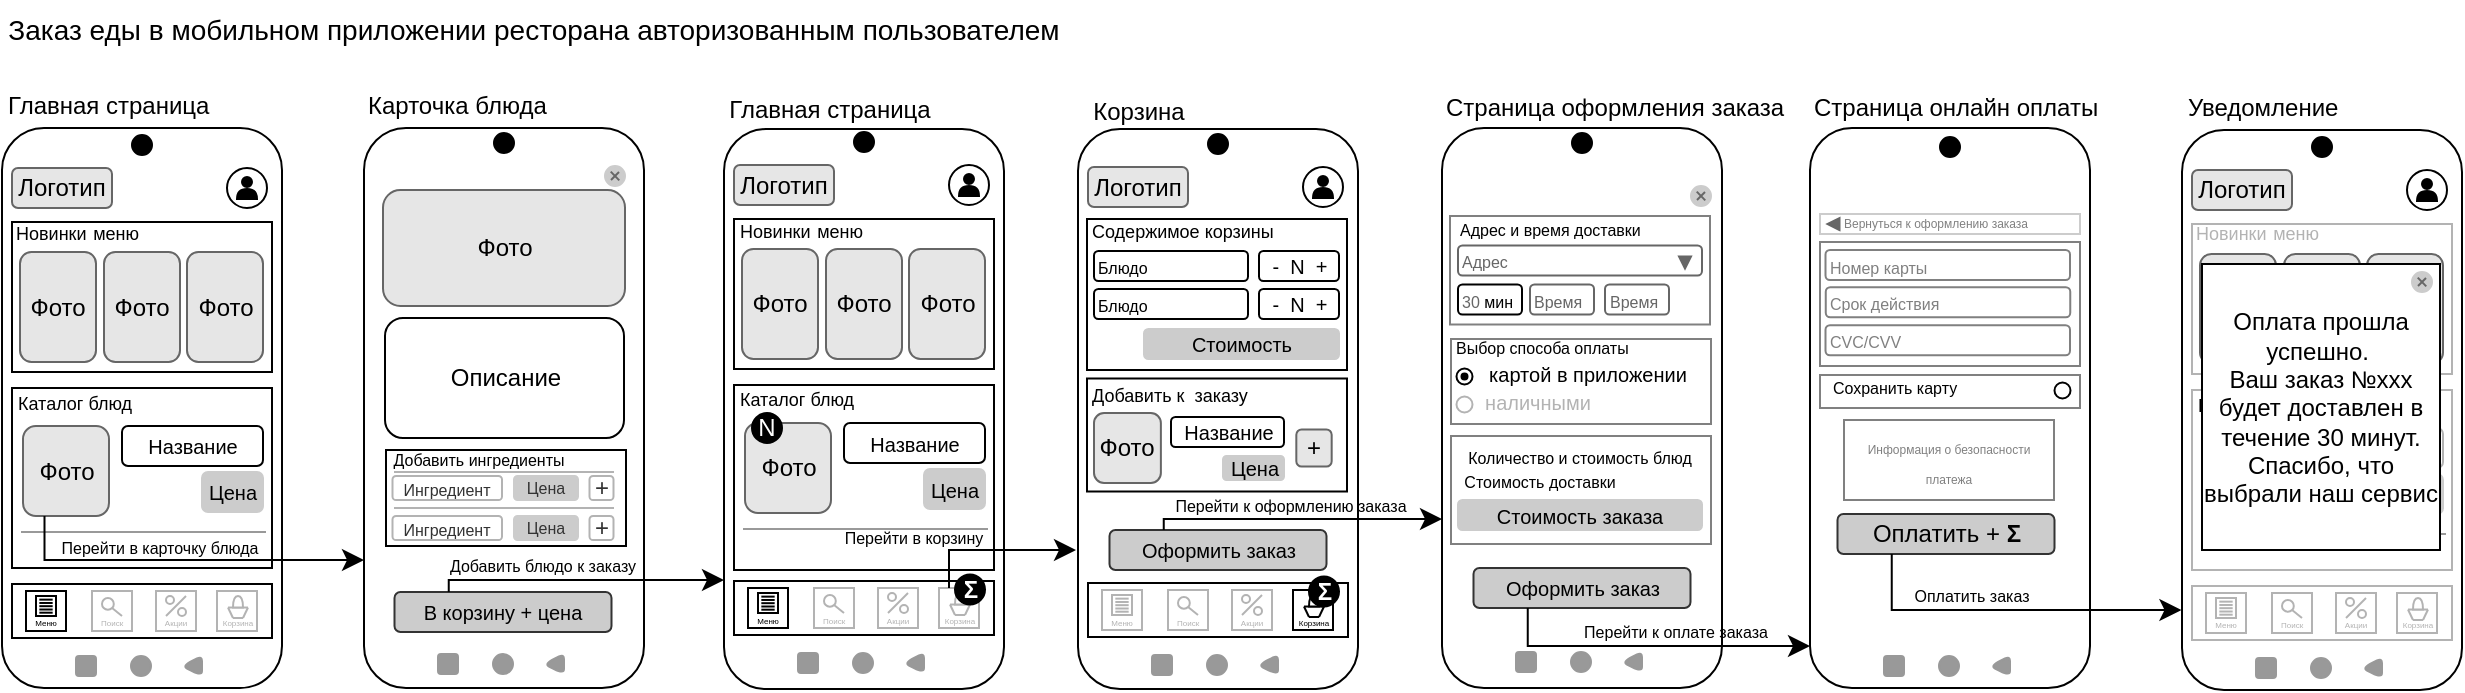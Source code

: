 <mxfile version="24.6.4" type="github">
  <diagram name="Страница — 1" id="gjajxChaPbByj-a_MBBo">
    <mxGraphModel dx="1354" dy="536" grid="1" gridSize="10" guides="1" tooltips="1" connect="1" arrows="1" fold="1" page="1" pageScale="1" pageWidth="3300" pageHeight="4681" math="0" shadow="0">
      <root>
        <mxCell id="0" />
        <mxCell id="1" parent="0" />
        <mxCell id="yrp1kMt6h_iVN9C6grwE-157" value="" style="rounded=1;whiteSpace=wrap;html=1;" parent="1" vertex="1">
          <mxGeometry x="577" y="79.5" width="140" height="280" as="geometry" />
        </mxCell>
        <mxCell id="yrp1kMt6h_iVN9C6grwE-228" value="" style="rounded=0;whiteSpace=wrap;html=1;strokeColor=#000000;" parent="1" vertex="1">
          <mxGeometry x="581.5" y="124.5" width="130" height="75.5" as="geometry" />
        </mxCell>
        <mxCell id="yrp1kMt6h_iVN9C6grwE-59" value="" style="group" parent="1" vertex="1" connectable="0">
          <mxGeometry x="39" y="79" width="140" height="280" as="geometry" />
        </mxCell>
        <mxCell id="Evka37wHVcQ0AsjKDG4v-1" value="" style="rounded=1;whiteSpace=wrap;html=1;" parent="yrp1kMt6h_iVN9C6grwE-59" vertex="1">
          <mxGeometry width="140" height="280" as="geometry" />
        </mxCell>
        <mxCell id="Evka37wHVcQ0AsjKDG4v-10" value="" style="whiteSpace=wrap;html=1;aspect=fixed;rounded=1;fillColor=#999999;strokeColor=#999999;" parent="yrp1kMt6h_iVN9C6grwE-59" vertex="1">
          <mxGeometry x="37" y="264" width="10" height="10" as="geometry" />
        </mxCell>
        <mxCell id="Evka37wHVcQ0AsjKDG4v-11" value="" style="ellipse;whiteSpace=wrap;html=1;aspect=fixed;fillColor=#999999;strokeColor=#999999;" parent="yrp1kMt6h_iVN9C6grwE-59" vertex="1">
          <mxGeometry x="64.5" y="264" width="10" height="10" as="geometry" />
        </mxCell>
        <mxCell id="Evka37wHVcQ0AsjKDG4v-12" value="" style="triangle;whiteSpace=wrap;html=1;direction=west;fillColor=#999999;strokeColor=#999999;rounded=1;" parent="yrp1kMt6h_iVN9C6grwE-59" vertex="1">
          <mxGeometry x="90" y="264" width="10" height="10" as="geometry" />
        </mxCell>
        <mxCell id="Evka37wHVcQ0AsjKDG4v-15" value="" style="ellipse;whiteSpace=wrap;html=1;aspect=fixed;fillColor=#000000;" parent="yrp1kMt6h_iVN9C6grwE-59" vertex="1">
          <mxGeometry x="65" y="3.5" width="10" height="10" as="geometry" />
        </mxCell>
        <mxCell id="Evka37wHVcQ0AsjKDG4v-2" value="&lt;font style=&quot;font-size: 14px;&quot;&gt;Заказ еды в мобильном приложении ресторана авторизованным пользователем&lt;/font&gt;" style="text;html=1;align=center;verticalAlign=middle;whiteSpace=wrap;rounded=0;" parent="1" vertex="1">
          <mxGeometry x="40" y="15" width="530" height="30" as="geometry" />
        </mxCell>
        <mxCell id="Evka37wHVcQ0AsjKDG4v-3" value="Главная страница" style="text;html=1;align=left;verticalAlign=middle;whiteSpace=wrap;rounded=0;" parent="1" vertex="1">
          <mxGeometry x="39.5" y="58" width="110" height="20" as="geometry" />
        </mxCell>
        <mxCell id="Evka37wHVcQ0AsjKDG4v-4" value="Логотип" style="rounded=1;whiteSpace=wrap;html=1;fillColor=#E6E6E6;gradientColor=none;strokeColor=#666666;" parent="1" vertex="1">
          <mxGeometry x="44" y="99" width="50" height="20" as="geometry" />
        </mxCell>
        <mxCell id="Evka37wHVcQ0AsjKDG4v-13" value="" style="rounded=0;whiteSpace=wrap;html=1;strokeColor=#000000;" parent="1" vertex="1">
          <mxGeometry x="44" y="307" width="130" height="27" as="geometry" />
        </mxCell>
        <mxCell id="Evka37wHVcQ0AsjKDG4v-14" value="" style="rounded=0;whiteSpace=wrap;html=1;" parent="1" vertex="1">
          <mxGeometry x="44" y="126" width="130" height="75" as="geometry" />
        </mxCell>
        <mxCell id="Evka37wHVcQ0AsjKDG4v-18" value="" style="group" parent="1" vertex="1" connectable="0">
          <mxGeometry x="151.5" y="99" width="20" height="20" as="geometry" />
        </mxCell>
        <mxCell id="Evka37wHVcQ0AsjKDG4v-5" value="" style="ellipse;whiteSpace=wrap;html=1;aspect=fixed;" parent="Evka37wHVcQ0AsjKDG4v-18" vertex="1">
          <mxGeometry width="20" height="20" as="geometry" />
        </mxCell>
        <mxCell id="Evka37wHVcQ0AsjKDG4v-6" value="" style="ellipse;whiteSpace=wrap;html=1;aspect=fixed;fillColor=#000000;" parent="Evka37wHVcQ0AsjKDG4v-18" vertex="1">
          <mxGeometry x="7.5" y="4.5" width="5" height="5" as="geometry" />
        </mxCell>
        <mxCell id="Evka37wHVcQ0AsjKDG4v-7" value="" style="shape=or;whiteSpace=wrap;html=1;direction=north;fillColor=#000000;" parent="Evka37wHVcQ0AsjKDG4v-18" vertex="1">
          <mxGeometry x="5" y="10.5" width="10" height="5" as="geometry" />
        </mxCell>
        <mxCell id="Evka37wHVcQ0AsjKDG4v-22" value="&lt;font style=&quot;font-size: 9px;&quot;&gt;Новинки&lt;/font&gt; &lt;font style=&quot;font-size: 9px;&quot;&gt;меню&lt;/font&gt;" style="text;html=1;align=left;verticalAlign=middle;whiteSpace=wrap;rounded=0;" parent="1" vertex="1">
          <mxGeometry x="44" y="120" width="130" height="21" as="geometry" />
        </mxCell>
        <mxCell id="Evka37wHVcQ0AsjKDG4v-23" value="Фото" style="rounded=1;whiteSpace=wrap;html=1;strokeColor=#666666;fillColor=#E6E6E6;" parent="1" vertex="1">
          <mxGeometry x="48" y="141" width="38" height="55" as="geometry" />
        </mxCell>
        <mxCell id="Evka37wHVcQ0AsjKDG4v-24" value="Фото" style="rounded=1;whiteSpace=wrap;html=1;strokeColor=#666666;fillColor=#E6E6E6;" parent="1" vertex="1">
          <mxGeometry x="90" y="141" width="38" height="55" as="geometry" />
        </mxCell>
        <mxCell id="Evka37wHVcQ0AsjKDG4v-25" value="Фото" style="rounded=1;whiteSpace=wrap;html=1;strokeColor=#666666;fillColor=#E6E6E6;" parent="1" vertex="1">
          <mxGeometry x="131.5" y="141" width="38" height="55" as="geometry" />
        </mxCell>
        <mxCell id="Evka37wHVcQ0AsjKDG4v-26" value="" style="whiteSpace=wrap;html=1;aspect=fixed;" parent="1" vertex="1">
          <mxGeometry x="51" y="310.5" width="20" height="20" as="geometry" />
        </mxCell>
        <mxCell id="Evka37wHVcQ0AsjKDG4v-31" value="" style="rounded=0;whiteSpace=wrap;html=1;" parent="1" vertex="1">
          <mxGeometry x="44" y="209" width="130" height="90" as="geometry" />
        </mxCell>
        <mxCell id="Evka37wHVcQ0AsjKDG4v-32" value="&lt;div align=&quot;left&quot;&gt;&lt;font style=&quot;font-size: 9px;&quot;&gt;Каталог блюд&lt;/font&gt;&lt;/div&gt;" style="text;html=1;align=left;verticalAlign=middle;whiteSpace=wrap;rounded=0;" parent="1" vertex="1">
          <mxGeometry x="45" y="208" width="75" height="15" as="geometry" />
        </mxCell>
        <mxCell id="Evka37wHVcQ0AsjKDG4v-42" value="Фото" style="rounded=1;whiteSpace=wrap;html=1;strokeColor=#666666;fillColor=#E6E6E6;aspect=fixed;" parent="1" vertex="1">
          <mxGeometry x="49.5" y="228" width="43" height="45" as="geometry" />
        </mxCell>
        <mxCell id="Evka37wHVcQ0AsjKDG4v-43" value="" style="endArrow=none;html=1;rounded=0;strokeColor=#999999;" parent="1" edge="1">
          <mxGeometry width="50" height="50" relative="1" as="geometry">
            <mxPoint x="171" y="281" as="sourcePoint" />
            <mxPoint x="48.5" y="281" as="targetPoint" />
          </mxGeometry>
        </mxCell>
        <mxCell id="Evka37wHVcQ0AsjKDG4v-44" value="&lt;div align=&quot;center&quot;&gt;&lt;font style=&quot;font-size: 10px;&quot;&gt;Название&lt;/font&gt;&lt;/div&gt;" style="rounded=1;whiteSpace=wrap;html=1;align=center;" parent="1" vertex="1">
          <mxGeometry x="99" y="228" width="70.5" height="20" as="geometry" />
        </mxCell>
        <mxCell id="Evka37wHVcQ0AsjKDG4v-45" value="&lt;div align=&quot;center&quot;&gt;&lt;font style=&quot;font-size: 10px;&quot;&gt;Цена&lt;/font&gt;&lt;/div&gt;" style="rounded=1;whiteSpace=wrap;html=1;align=center;fillColor=#CCCCCC;strokeColor=#CCCCCC;" parent="1" vertex="1">
          <mxGeometry x="139" y="251" width="30.5" height="20" as="geometry" />
        </mxCell>
        <mxCell id="Evka37wHVcQ0AsjKDG4v-52" value="&lt;font style=&quot;font-size: 4px;&quot;&gt;Меню&lt;/font&gt;" style="text;html=1;align=center;verticalAlign=middle;whiteSpace=wrap;rounded=0;" parent="1" vertex="1">
          <mxGeometry x="41" y="319" width="40" height="10" as="geometry" />
        </mxCell>
        <mxCell id="Evka37wHVcQ0AsjKDG4v-65" value="" style="group" parent="1" vertex="1" connectable="0">
          <mxGeometry x="56" y="313" width="10" height="10" as="geometry" />
        </mxCell>
        <mxCell id="Evka37wHVcQ0AsjKDG4v-56" value="" style="rounded=0;whiteSpace=wrap;html=1;" parent="Evka37wHVcQ0AsjKDG4v-65" vertex="1">
          <mxGeometry width="10" height="10" as="geometry" />
        </mxCell>
        <mxCell id="Evka37wHVcQ0AsjKDG4v-57" value="" style="endArrow=none;html=1;rounded=0;" parent="Evka37wHVcQ0AsjKDG4v-65" edge="1">
          <mxGeometry width="50" height="50" relative="1" as="geometry">
            <mxPoint x="1.667" y="1.818" as="sourcePoint" />
            <mxPoint x="8.333" y="1.818" as="targetPoint" />
          </mxGeometry>
        </mxCell>
        <mxCell id="Evka37wHVcQ0AsjKDG4v-58" value="" style="endArrow=none;html=1;rounded=0;" parent="Evka37wHVcQ0AsjKDG4v-65" edge="1">
          <mxGeometry width="50" height="50" relative="1" as="geometry">
            <mxPoint x="1.667" y="3.485" as="sourcePoint" />
            <mxPoint x="8.333" y="3.485" as="targetPoint" />
          </mxGeometry>
        </mxCell>
        <mxCell id="Evka37wHVcQ0AsjKDG4v-59" value="" style="endArrow=none;html=1;rounded=0;" parent="Evka37wHVcQ0AsjKDG4v-65" edge="1">
          <mxGeometry width="50" height="50" relative="1" as="geometry">
            <mxPoint x="1.667" y="5.088" as="sourcePoint" />
            <mxPoint x="8.333" y="5.088" as="targetPoint" />
          </mxGeometry>
        </mxCell>
        <mxCell id="Evka37wHVcQ0AsjKDG4v-60" value="" style="endArrow=none;html=1;rounded=0;" parent="Evka37wHVcQ0AsjKDG4v-65" edge="1">
          <mxGeometry width="50" height="50" relative="1" as="geometry">
            <mxPoint x="1.667" y="6.755" as="sourcePoint" />
            <mxPoint x="8.333" y="6.755" as="targetPoint" />
          </mxGeometry>
        </mxCell>
        <mxCell id="Evka37wHVcQ0AsjKDG4v-61" value="" style="endArrow=none;html=1;rounded=0;" parent="Evka37wHVcQ0AsjKDG4v-65" edge="1">
          <mxGeometry width="50" height="50" relative="1" as="geometry">
            <mxPoint x="1.667" y="8.348" as="sourcePoint" />
            <mxPoint x="8.333" y="8.348" as="targetPoint" />
          </mxGeometry>
        </mxCell>
        <mxCell id="Evka37wHVcQ0AsjKDG4v-86" value="" style="group" parent="1" vertex="1" connectable="0">
          <mxGeometry x="76" y="310.5" width="35" height="20" as="geometry" />
        </mxCell>
        <mxCell id="Evka37wHVcQ0AsjKDG4v-27" value="" style="whiteSpace=wrap;html=1;aspect=fixed;fontColor=#B3B3B3;strokeColor=#B3B3B3;" parent="Evka37wHVcQ0AsjKDG4v-86" vertex="1">
          <mxGeometry x="8" width="20" height="20" as="geometry" />
        </mxCell>
        <mxCell id="Evka37wHVcQ0AsjKDG4v-51" value="&lt;font style=&quot;font-size: 4px;&quot;&gt;&amp;nbsp;Поиск&lt;/font&gt;" style="text;html=1;align=center;verticalAlign=middle;whiteSpace=wrap;rounded=0;fontColor=#B3B3B3;" parent="Evka37wHVcQ0AsjKDG4v-86" vertex="1">
          <mxGeometry y="13.5" width="35" as="geometry" />
        </mxCell>
        <mxCell id="Evka37wHVcQ0AsjKDG4v-46" value="" style="ellipse;whiteSpace=wrap;html=1;aspect=fixed;strokeColor=#B3B3B3;" parent="Evka37wHVcQ0AsjKDG4v-86" vertex="1">
          <mxGeometry x="13" y="3.5" width="5.897" height="5.897" as="geometry" />
        </mxCell>
        <mxCell id="Evka37wHVcQ0AsjKDG4v-48" value="" style="endArrow=none;html=1;rounded=0;entryX=1;entryY=1;entryDx=0;entryDy=0;strokeColor=#B3B3B3;" parent="Evka37wHVcQ0AsjKDG4v-86" target="Evka37wHVcQ0AsjKDG4v-46" edge="1">
          <mxGeometry width="50" height="50" relative="1" as="geometry">
            <mxPoint x="23" y="12.5" as="sourcePoint" />
            <mxPoint x="19.667" y="9.397" as="targetPoint" />
          </mxGeometry>
        </mxCell>
        <mxCell id="Evka37wHVcQ0AsjKDG4v-87" value="" style="group" parent="1" vertex="1" connectable="0">
          <mxGeometry x="106" y="310.5" width="40" height="20" as="geometry" />
        </mxCell>
        <mxCell id="Evka37wHVcQ0AsjKDG4v-35" value="" style="whiteSpace=wrap;html=1;aspect=fixed;fontColor=#B3B3B3;strokeColor=#B3B3B3;" parent="Evka37wHVcQ0AsjKDG4v-87" vertex="1">
          <mxGeometry x="10" width="20" height="20" as="geometry" />
        </mxCell>
        <mxCell id="Evka37wHVcQ0AsjKDG4v-53" value="&lt;font style=&quot;font-size: 4px;&quot;&gt;Акции&lt;/font&gt;" style="text;html=1;align=center;verticalAlign=middle;whiteSpace=wrap;rounded=0;fontColor=#B3B3B3;" parent="Evka37wHVcQ0AsjKDG4v-87" vertex="1">
          <mxGeometry y="8.5" width="40" height="10" as="geometry" />
        </mxCell>
        <mxCell id="Evka37wHVcQ0AsjKDG4v-66" value="" style="endArrow=none;html=1;rounded=0;strokeColor=#B3B3B3;" parent="Evka37wHVcQ0AsjKDG4v-87" edge="1">
          <mxGeometry width="50" height="50" relative="1" as="geometry">
            <mxPoint x="25" y="2.5" as="sourcePoint" />
            <mxPoint x="15" y="12.5" as="targetPoint" />
          </mxGeometry>
        </mxCell>
        <mxCell id="Evka37wHVcQ0AsjKDG4v-68" value="" style="ellipse;whiteSpace=wrap;html=1;aspect=fixed;strokeColor=#B3B3B3;" parent="Evka37wHVcQ0AsjKDG4v-87" vertex="1">
          <mxGeometry x="15" y="2.5" width="4" height="4" as="geometry" />
        </mxCell>
        <mxCell id="Evka37wHVcQ0AsjKDG4v-69" value="" style="ellipse;whiteSpace=wrap;html=1;aspect=fixed;strokeColor=#B3B3B3;" parent="Evka37wHVcQ0AsjKDG4v-87" vertex="1">
          <mxGeometry x="21" y="8.5" width="4" height="4" as="geometry" />
        </mxCell>
        <mxCell id="Evka37wHVcQ0AsjKDG4v-88" value="" style="group" parent="1" vertex="1" connectable="0">
          <mxGeometry x="137" y="310.5" width="40" height="20" as="geometry" />
        </mxCell>
        <mxCell id="Evka37wHVcQ0AsjKDG4v-29" value="" style="whiteSpace=wrap;html=1;aspect=fixed;fontColor=#B3B3B3;strokeColor=#B3B3B3;" parent="Evka37wHVcQ0AsjKDG4v-88" vertex="1">
          <mxGeometry x="9.5" width="20" height="20" as="geometry" />
        </mxCell>
        <mxCell id="Evka37wHVcQ0AsjKDG4v-54" value="&lt;font style=&quot;font-size: 4px;&quot;&gt;Корзина&lt;/font&gt;" style="text;html=1;align=center;verticalAlign=middle;whiteSpace=wrap;rounded=0;fontColor=#B3B3B3;" parent="Evka37wHVcQ0AsjKDG4v-88" vertex="1">
          <mxGeometry y="8.5" width="40" height="10" as="geometry" />
        </mxCell>
        <mxCell id="Evka37wHVcQ0AsjKDG4v-76" value="" style="endArrow=none;html=1;rounded=0;strokeColor=#B3B3B3;" parent="Evka37wHVcQ0AsjKDG4v-88" edge="1">
          <mxGeometry width="50" height="50" relative="1" as="geometry">
            <mxPoint x="17.5" y="13.5" as="sourcePoint" />
            <mxPoint x="22.5" y="13.5" as="targetPoint" />
          </mxGeometry>
        </mxCell>
        <mxCell id="Evka37wHVcQ0AsjKDG4v-77" value="" style="endArrow=none;html=1;rounded=0;strokeColor=#B3B3B3;" parent="Evka37wHVcQ0AsjKDG4v-88" edge="1">
          <mxGeometry width="50" height="50" relative="1" as="geometry">
            <mxPoint x="15" y="8.262" as="sourcePoint" />
            <mxPoint x="17.5" y="13.5" as="targetPoint" />
          </mxGeometry>
        </mxCell>
        <mxCell id="Evka37wHVcQ0AsjKDG4v-79" value="" style="endArrow=none;html=1;rounded=0;strokeColor=#B3B3B3;" parent="Evka37wHVcQ0AsjKDG4v-88" edge="1">
          <mxGeometry width="50" height="50" relative="1" as="geometry">
            <mxPoint x="22.5" y="13.5" as="sourcePoint" />
            <mxPoint x="25" y="8.262" as="targetPoint" />
          </mxGeometry>
        </mxCell>
        <mxCell id="Evka37wHVcQ0AsjKDG4v-80" value="" style="endArrow=none;html=1;rounded=0;strokeColor=#B3B3B3;" parent="Evka37wHVcQ0AsjKDG4v-88" edge="1">
          <mxGeometry width="50" height="50" relative="1" as="geometry">
            <mxPoint x="15" y="8.262" as="sourcePoint" />
            <mxPoint x="25" y="8.262" as="targetPoint" />
          </mxGeometry>
        </mxCell>
        <mxCell id="Evka37wHVcQ0AsjKDG4v-81" value="" style="shape=or;whiteSpace=wrap;html=1;direction=north;strokeColor=#B3B3B3;" parent="Evka37wHVcQ0AsjKDG4v-88" vertex="1">
          <mxGeometry x="17.5" y="2.5" width="5" height="5.762" as="geometry" />
        </mxCell>
        <mxCell id="yrp1kMt6h_iVN9C6grwE-1" value="Фото" style="rounded=1;whiteSpace=wrap;html=1;strokeColor=#666666;fillColor=#E6E6E6;aspect=fixed;" parent="1" vertex="1">
          <mxGeometry x="411" y="289.5" width="43" height="45" as="geometry" />
        </mxCell>
        <mxCell id="yrp1kMt6h_iVN9C6grwE-2" value="" style="rounded=1;whiteSpace=wrap;html=1;" parent="1" vertex="1">
          <mxGeometry x="400" y="79.5" width="140" height="280" as="geometry" />
        </mxCell>
        <mxCell id="yrp1kMt6h_iVN9C6grwE-3" value="Главная страница" style="text;html=1;align=center;verticalAlign=middle;whiteSpace=wrap;rounded=0;" parent="1" vertex="1">
          <mxGeometry x="398" y="60" width="110" height="20" as="geometry" />
        </mxCell>
        <mxCell id="yrp1kMt6h_iVN9C6grwE-4" value="Логотип" style="rounded=1;whiteSpace=wrap;html=1;fillColor=#E6E6E6;gradientColor=none;strokeColor=#666666;" parent="1" vertex="1">
          <mxGeometry x="405" y="97.5" width="50" height="20" as="geometry" />
        </mxCell>
        <mxCell id="yrp1kMt6h_iVN9C6grwE-5" value="" style="whiteSpace=wrap;html=1;aspect=fixed;rounded=1;fillColor=#999999;strokeColor=#999999;" parent="1" vertex="1">
          <mxGeometry x="437" y="341.5" width="10" height="10" as="geometry" />
        </mxCell>
        <mxCell id="yrp1kMt6h_iVN9C6grwE-6" value="" style="ellipse;whiteSpace=wrap;html=1;aspect=fixed;fillColor=#999999;strokeColor=#999999;" parent="1" vertex="1">
          <mxGeometry x="464.5" y="341.5" width="10" height="10" as="geometry" />
        </mxCell>
        <mxCell id="yrp1kMt6h_iVN9C6grwE-7" value="" style="triangle;whiteSpace=wrap;html=1;direction=west;fillColor=#999999;strokeColor=#999999;rounded=1;" parent="1" vertex="1">
          <mxGeometry x="490" y="341.5" width="10" height="10" as="geometry" />
        </mxCell>
        <mxCell id="yrp1kMt6h_iVN9C6grwE-8" value="" style="rounded=0;whiteSpace=wrap;html=1;strokeColor=#000000;" parent="1" vertex="1">
          <mxGeometry x="405" y="305.5" width="130" height="27" as="geometry" />
        </mxCell>
        <mxCell id="yrp1kMt6h_iVN9C6grwE-9" value="" style="rounded=0;whiteSpace=wrap;html=1;" parent="1" vertex="1">
          <mxGeometry x="405" y="124.5" width="130" height="75" as="geometry" />
        </mxCell>
        <mxCell id="yrp1kMt6h_iVN9C6grwE-10" value="" style="ellipse;whiteSpace=wrap;html=1;aspect=fixed;fillColor=#000000;" parent="1" vertex="1">
          <mxGeometry x="465" y="81" width="10" height="10" as="geometry" />
        </mxCell>
        <mxCell id="yrp1kMt6h_iVN9C6grwE-11" value="" style="group" parent="1" vertex="1" connectable="0">
          <mxGeometry x="512.5" y="97.5" width="20" height="20" as="geometry" />
        </mxCell>
        <mxCell id="yrp1kMt6h_iVN9C6grwE-12" value="" style="ellipse;whiteSpace=wrap;html=1;aspect=fixed;" parent="yrp1kMt6h_iVN9C6grwE-11" vertex="1">
          <mxGeometry width="20" height="20" as="geometry" />
        </mxCell>
        <mxCell id="yrp1kMt6h_iVN9C6grwE-13" value="" style="ellipse;whiteSpace=wrap;html=1;aspect=fixed;fillColor=#000000;" parent="yrp1kMt6h_iVN9C6grwE-11" vertex="1">
          <mxGeometry x="7.5" y="4.5" width="5" height="5" as="geometry" />
        </mxCell>
        <mxCell id="yrp1kMt6h_iVN9C6grwE-14" value="" style="shape=or;whiteSpace=wrap;html=1;direction=north;fillColor=#000000;" parent="yrp1kMt6h_iVN9C6grwE-11" vertex="1">
          <mxGeometry x="5" y="10.5" width="10" height="5" as="geometry" />
        </mxCell>
        <mxCell id="yrp1kMt6h_iVN9C6grwE-15" value="&lt;font style=&quot;font-size: 9px;&quot;&gt;Новинки&lt;/font&gt; &lt;font style=&quot;font-size: 9px;&quot;&gt;меню&lt;/font&gt;" style="text;html=1;align=left;verticalAlign=middle;whiteSpace=wrap;rounded=0;" parent="1" vertex="1">
          <mxGeometry x="406" y="119.5" width="130" height="21" as="geometry" />
        </mxCell>
        <mxCell id="yrp1kMt6h_iVN9C6grwE-16" value="Фото" style="rounded=1;whiteSpace=wrap;html=1;strokeColor=#666666;fillColor=#E6E6E6;" parent="1" vertex="1">
          <mxGeometry x="409" y="139.5" width="38" height="55" as="geometry" />
        </mxCell>
        <mxCell id="yrp1kMt6h_iVN9C6grwE-17" value="Фото" style="rounded=1;whiteSpace=wrap;html=1;strokeColor=#666666;fillColor=#E6E6E6;" parent="1" vertex="1">
          <mxGeometry x="451" y="139.5" width="38" height="55" as="geometry" />
        </mxCell>
        <mxCell id="yrp1kMt6h_iVN9C6grwE-18" value="Фото" style="rounded=1;whiteSpace=wrap;html=1;strokeColor=#666666;fillColor=#E6E6E6;" parent="1" vertex="1">
          <mxGeometry x="492.5" y="139.5" width="38" height="55" as="geometry" />
        </mxCell>
        <mxCell id="yrp1kMt6h_iVN9C6grwE-19" value="" style="whiteSpace=wrap;html=1;aspect=fixed;" parent="1" vertex="1">
          <mxGeometry x="412" y="309" width="20" height="20" as="geometry" />
        </mxCell>
        <mxCell id="yrp1kMt6h_iVN9C6grwE-20" value="" style="rounded=0;whiteSpace=wrap;html=1;" parent="1" vertex="1">
          <mxGeometry x="405" y="207.5" width="130" height="92.5" as="geometry" />
        </mxCell>
        <mxCell id="yrp1kMt6h_iVN9C6grwE-21" value="&lt;div align=&quot;left&quot;&gt;&lt;font style=&quot;font-size: 9px;&quot;&gt;Каталог блюд&lt;/font&gt;&lt;/div&gt;" style="text;html=1;align=left;verticalAlign=middle;whiteSpace=wrap;rounded=0;" parent="1" vertex="1">
          <mxGeometry x="406" y="206.5" width="75" height="15" as="geometry" />
        </mxCell>
        <mxCell id="yrp1kMt6h_iVN9C6grwE-22" value="Фото" style="rounded=1;whiteSpace=wrap;html=1;strokeColor=#666666;fillColor=#E6E6E6;aspect=fixed;" parent="1" vertex="1">
          <mxGeometry x="410.5" y="226.5" width="43" height="45" as="geometry" />
        </mxCell>
        <mxCell id="yrp1kMt6h_iVN9C6grwE-23" value="" style="endArrow=none;html=1;rounded=0;strokeColor=#999999;" parent="1" edge="1">
          <mxGeometry width="50" height="50" relative="1" as="geometry">
            <mxPoint x="532" y="279.5" as="sourcePoint" />
            <mxPoint x="409.5" y="279.5" as="targetPoint" />
          </mxGeometry>
        </mxCell>
        <mxCell id="yrp1kMt6h_iVN9C6grwE-24" value="&lt;div align=&quot;center&quot;&gt;&lt;font style=&quot;font-size: 10px;&quot;&gt;Название&lt;/font&gt;&lt;/div&gt;" style="rounded=1;whiteSpace=wrap;html=1;align=center;" parent="1" vertex="1">
          <mxGeometry x="460" y="226.5" width="70.5" height="20" as="geometry" />
        </mxCell>
        <mxCell id="yrp1kMt6h_iVN9C6grwE-25" value="&lt;div align=&quot;center&quot;&gt;&lt;font style=&quot;font-size: 10px;&quot;&gt;Цена&lt;/font&gt;&lt;/div&gt;" style="rounded=1;whiteSpace=wrap;html=1;align=center;fillColor=#CCCCCC;strokeColor=#CCCCCC;" parent="1" vertex="1">
          <mxGeometry x="500" y="249.5" width="30.5" height="20" as="geometry" />
        </mxCell>
        <mxCell id="yrp1kMt6h_iVN9C6grwE-26" value="&lt;font style=&quot;font-size: 4px;&quot;&gt;Меню&lt;/font&gt;" style="text;html=1;align=center;verticalAlign=middle;whiteSpace=wrap;rounded=0;" parent="1" vertex="1">
          <mxGeometry x="402" y="317.5" width="40" height="10" as="geometry" />
        </mxCell>
        <mxCell id="yrp1kMt6h_iVN9C6grwE-27" value="" style="group" parent="1" vertex="1" connectable="0">
          <mxGeometry x="417" y="311.5" width="10" height="10" as="geometry" />
        </mxCell>
        <mxCell id="yrp1kMt6h_iVN9C6grwE-28" value="" style="rounded=0;whiteSpace=wrap;html=1;" parent="yrp1kMt6h_iVN9C6grwE-27" vertex="1">
          <mxGeometry width="10" height="10" as="geometry" />
        </mxCell>
        <mxCell id="yrp1kMt6h_iVN9C6grwE-29" value="" style="endArrow=none;html=1;rounded=0;" parent="yrp1kMt6h_iVN9C6grwE-27" edge="1">
          <mxGeometry width="50" height="50" relative="1" as="geometry">
            <mxPoint x="1.667" y="1.818" as="sourcePoint" />
            <mxPoint x="8.333" y="1.818" as="targetPoint" />
          </mxGeometry>
        </mxCell>
        <mxCell id="yrp1kMt6h_iVN9C6grwE-30" value="" style="endArrow=none;html=1;rounded=0;" parent="yrp1kMt6h_iVN9C6grwE-27" edge="1">
          <mxGeometry width="50" height="50" relative="1" as="geometry">
            <mxPoint x="1.667" y="3.485" as="sourcePoint" />
            <mxPoint x="8.333" y="3.485" as="targetPoint" />
          </mxGeometry>
        </mxCell>
        <mxCell id="yrp1kMt6h_iVN9C6grwE-31" value="" style="endArrow=none;html=1;rounded=0;" parent="yrp1kMt6h_iVN9C6grwE-27" edge="1">
          <mxGeometry width="50" height="50" relative="1" as="geometry">
            <mxPoint x="1.667" y="5.088" as="sourcePoint" />
            <mxPoint x="8.333" y="5.088" as="targetPoint" />
          </mxGeometry>
        </mxCell>
        <mxCell id="yrp1kMt6h_iVN9C6grwE-32" value="" style="endArrow=none;html=1;rounded=0;" parent="yrp1kMt6h_iVN9C6grwE-27" edge="1">
          <mxGeometry width="50" height="50" relative="1" as="geometry">
            <mxPoint x="1.667" y="6.755" as="sourcePoint" />
            <mxPoint x="8.333" y="6.755" as="targetPoint" />
          </mxGeometry>
        </mxCell>
        <mxCell id="yrp1kMt6h_iVN9C6grwE-33" value="" style="endArrow=none;html=1;rounded=0;" parent="yrp1kMt6h_iVN9C6grwE-27" edge="1">
          <mxGeometry width="50" height="50" relative="1" as="geometry">
            <mxPoint x="1.667" y="8.348" as="sourcePoint" />
            <mxPoint x="8.333" y="8.348" as="targetPoint" />
          </mxGeometry>
        </mxCell>
        <mxCell id="yrp1kMt6h_iVN9C6grwE-34" value="" style="group" parent="1" vertex="1" connectable="0">
          <mxGeometry x="437" y="309" width="35" height="20" as="geometry" />
        </mxCell>
        <mxCell id="yrp1kMt6h_iVN9C6grwE-35" value="" style="whiteSpace=wrap;html=1;aspect=fixed;fontColor=#B3B3B3;strokeColor=#B3B3B3;" parent="yrp1kMt6h_iVN9C6grwE-34" vertex="1">
          <mxGeometry x="8" width="20" height="20" as="geometry" />
        </mxCell>
        <mxCell id="yrp1kMt6h_iVN9C6grwE-36" value="&lt;font style=&quot;font-size: 4px;&quot;&gt;&amp;nbsp;Поиск&lt;/font&gt;" style="text;html=1;align=center;verticalAlign=middle;whiteSpace=wrap;rounded=0;fontColor=#B3B3B3;" parent="yrp1kMt6h_iVN9C6grwE-34" vertex="1">
          <mxGeometry y="13.5" width="35" as="geometry" />
        </mxCell>
        <mxCell id="yrp1kMt6h_iVN9C6grwE-37" value="" style="ellipse;whiteSpace=wrap;html=1;aspect=fixed;strokeColor=#B3B3B3;" parent="yrp1kMt6h_iVN9C6grwE-34" vertex="1">
          <mxGeometry x="13" y="3.5" width="5.897" height="5.897" as="geometry" />
        </mxCell>
        <mxCell id="yrp1kMt6h_iVN9C6grwE-38" value="" style="endArrow=none;html=1;rounded=0;entryX=1;entryY=1;entryDx=0;entryDy=0;strokeColor=#B3B3B3;" parent="yrp1kMt6h_iVN9C6grwE-34" target="yrp1kMt6h_iVN9C6grwE-37" edge="1">
          <mxGeometry width="50" height="50" relative="1" as="geometry">
            <mxPoint x="23" y="12.5" as="sourcePoint" />
            <mxPoint x="19.667" y="9.397" as="targetPoint" />
          </mxGeometry>
        </mxCell>
        <mxCell id="yrp1kMt6h_iVN9C6grwE-39" value="" style="group" parent="1" vertex="1" connectable="0">
          <mxGeometry x="467" y="309" width="40" height="20" as="geometry" />
        </mxCell>
        <mxCell id="yrp1kMt6h_iVN9C6grwE-40" value="" style="whiteSpace=wrap;html=1;aspect=fixed;fontColor=#B3B3B3;strokeColor=#B3B3B3;" parent="yrp1kMt6h_iVN9C6grwE-39" vertex="1">
          <mxGeometry x="10" width="20" height="20" as="geometry" />
        </mxCell>
        <mxCell id="yrp1kMt6h_iVN9C6grwE-41" value="&lt;font style=&quot;font-size: 4px;&quot;&gt;Акции&lt;/font&gt;" style="text;html=1;align=center;verticalAlign=middle;whiteSpace=wrap;rounded=0;fontColor=#B3B3B3;" parent="yrp1kMt6h_iVN9C6grwE-39" vertex="1">
          <mxGeometry y="8.5" width="40" height="10" as="geometry" />
        </mxCell>
        <mxCell id="yrp1kMt6h_iVN9C6grwE-42" value="" style="endArrow=none;html=1;rounded=0;strokeColor=#B3B3B3;" parent="yrp1kMt6h_iVN9C6grwE-39" edge="1">
          <mxGeometry width="50" height="50" relative="1" as="geometry">
            <mxPoint x="25" y="2.5" as="sourcePoint" />
            <mxPoint x="15" y="12.5" as="targetPoint" />
          </mxGeometry>
        </mxCell>
        <mxCell id="yrp1kMt6h_iVN9C6grwE-43" value="" style="ellipse;whiteSpace=wrap;html=1;aspect=fixed;strokeColor=#B3B3B3;" parent="yrp1kMt6h_iVN9C6grwE-39" vertex="1">
          <mxGeometry x="15" y="2.5" width="4" height="4" as="geometry" />
        </mxCell>
        <mxCell id="yrp1kMt6h_iVN9C6grwE-44" value="" style="ellipse;whiteSpace=wrap;html=1;aspect=fixed;strokeColor=#B3B3B3;" parent="yrp1kMt6h_iVN9C6grwE-39" vertex="1">
          <mxGeometry x="21" y="8.5" width="4" height="4" as="geometry" />
        </mxCell>
        <mxCell id="yrp1kMt6h_iVN9C6grwE-45" value="" style="group" parent="1" vertex="1" connectable="0">
          <mxGeometry x="498" y="309" width="40" height="20" as="geometry" />
        </mxCell>
        <mxCell id="yrp1kMt6h_iVN9C6grwE-46" value="" style="whiteSpace=wrap;html=1;aspect=fixed;fontColor=#B3B3B3;strokeColor=#B3B3B3;" parent="yrp1kMt6h_iVN9C6grwE-45" vertex="1">
          <mxGeometry x="9.5" width="20" height="20" as="geometry" />
        </mxCell>
        <mxCell id="yrp1kMt6h_iVN9C6grwE-47" value="&lt;font style=&quot;font-size: 4px;&quot;&gt;Корзина&lt;/font&gt;" style="text;html=1;align=center;verticalAlign=middle;whiteSpace=wrap;rounded=0;fontColor=#B3B3B3;" parent="yrp1kMt6h_iVN9C6grwE-45" vertex="1">
          <mxGeometry y="8.5" width="40" height="10" as="geometry" />
        </mxCell>
        <mxCell id="yrp1kMt6h_iVN9C6grwE-48" value="" style="endArrow=none;html=1;rounded=0;strokeColor=#B3B3B3;" parent="yrp1kMt6h_iVN9C6grwE-45" edge="1">
          <mxGeometry width="50" height="50" relative="1" as="geometry">
            <mxPoint x="17.5" y="13.5" as="sourcePoint" />
            <mxPoint x="22.5" y="13.5" as="targetPoint" />
          </mxGeometry>
        </mxCell>
        <mxCell id="yrp1kMt6h_iVN9C6grwE-49" value="" style="endArrow=none;html=1;rounded=0;strokeColor=#B3B3B3;" parent="yrp1kMt6h_iVN9C6grwE-45" edge="1">
          <mxGeometry width="50" height="50" relative="1" as="geometry">
            <mxPoint x="15" y="8.262" as="sourcePoint" />
            <mxPoint x="17.5" y="13.5" as="targetPoint" />
          </mxGeometry>
        </mxCell>
        <mxCell id="yrp1kMt6h_iVN9C6grwE-50" value="" style="endArrow=none;html=1;rounded=0;strokeColor=#B3B3B3;" parent="yrp1kMt6h_iVN9C6grwE-45" edge="1">
          <mxGeometry width="50" height="50" relative="1" as="geometry">
            <mxPoint x="22.5" y="13.5" as="sourcePoint" />
            <mxPoint x="25" y="8.262" as="targetPoint" />
          </mxGeometry>
        </mxCell>
        <mxCell id="yrp1kMt6h_iVN9C6grwE-51" value="" style="endArrow=none;html=1;rounded=0;strokeColor=#B3B3B3;" parent="yrp1kMt6h_iVN9C6grwE-45" edge="1">
          <mxGeometry width="50" height="50" relative="1" as="geometry">
            <mxPoint x="15" y="8.262" as="sourcePoint" />
            <mxPoint x="25" y="8.262" as="targetPoint" />
          </mxGeometry>
        </mxCell>
        <mxCell id="yrp1kMt6h_iVN9C6grwE-52" value="" style="shape=or;whiteSpace=wrap;html=1;direction=north;strokeColor=#B3B3B3;" parent="yrp1kMt6h_iVN9C6grwE-45" vertex="1">
          <mxGeometry x="17.5" y="2.5" width="5" height="5.762" as="geometry" />
        </mxCell>
        <mxCell id="yrp1kMt6h_iVN9C6grwE-102" value="&lt;span lang=&quot;ru&quot; class=&quot;BxUVEf ILfuVd&quot;&gt;&lt;span class=&quot;hgKElc&quot;&gt;&lt;b&gt;&lt;font color=&quot;#ffffff&quot;&gt;Σ&lt;/font&gt; &lt;/b&gt;&lt;/span&gt;&lt;/span&gt;" style="ellipse;whiteSpace=wrap;html=1;aspect=fixed;fillColor=#000000;" parent="yrp1kMt6h_iVN9C6grwE-45" vertex="1">
          <mxGeometry x="17.5" y="-6.74" width="15" height="15" as="geometry" />
        </mxCell>
        <mxCell id="yrp1kMt6h_iVN9C6grwE-60" value="" style="group" parent="1" vertex="1" connectable="0">
          <mxGeometry x="220" y="78" width="150" height="280" as="geometry" />
        </mxCell>
        <mxCell id="yrp1kMt6h_iVN9C6grwE-61" value="" style="rounded=1;whiteSpace=wrap;html=1;" parent="yrp1kMt6h_iVN9C6grwE-60" vertex="1">
          <mxGeometry y="1" width="140" height="280" as="geometry" />
        </mxCell>
        <mxCell id="yrp1kMt6h_iVN9C6grwE-62" value="" style="whiteSpace=wrap;html=1;aspect=fixed;rounded=1;fillColor=#999999;strokeColor=#999999;" parent="yrp1kMt6h_iVN9C6grwE-60" vertex="1">
          <mxGeometry x="37" y="264" width="10" height="10" as="geometry" />
        </mxCell>
        <mxCell id="yrp1kMt6h_iVN9C6grwE-63" value="" style="ellipse;whiteSpace=wrap;html=1;aspect=fixed;fillColor=#999999;strokeColor=#999999;" parent="yrp1kMt6h_iVN9C6grwE-60" vertex="1">
          <mxGeometry x="64.5" y="264" width="10" height="10" as="geometry" />
        </mxCell>
        <mxCell id="yrp1kMt6h_iVN9C6grwE-64" value="" style="triangle;whiteSpace=wrap;html=1;direction=west;fillColor=#999999;strokeColor=#999999;rounded=1;" parent="yrp1kMt6h_iVN9C6grwE-60" vertex="1">
          <mxGeometry x="90" y="264" width="10" height="10" as="geometry" />
        </mxCell>
        <mxCell id="yrp1kMt6h_iVN9C6grwE-65" value="" style="ellipse;whiteSpace=wrap;html=1;aspect=fixed;fillColor=#000000;" parent="yrp1kMt6h_iVN9C6grwE-60" vertex="1">
          <mxGeometry x="65" y="3.5" width="10" height="10" as="geometry" />
        </mxCell>
        <mxCell id="yrp1kMt6h_iVN9C6grwE-70" value="Фото" style="rounded=1;whiteSpace=wrap;html=1;strokeColor=#666666;fillColor=#E6E6E6;" parent="yrp1kMt6h_iVN9C6grwE-60" vertex="1">
          <mxGeometry x="9.5" y="32" width="121" height="58" as="geometry" />
        </mxCell>
        <mxCell id="yrp1kMt6h_iVN9C6grwE-79" value="" style="group" parent="yrp1kMt6h_iVN9C6grwE-60" vertex="1" connectable="0">
          <mxGeometry x="120.5" y="20" width="10" height="10" as="geometry" />
        </mxCell>
        <mxCell id="yrp1kMt6h_iVN9C6grwE-71" value="" style="ellipse;whiteSpace=wrap;html=1;aspect=fixed;fillColor=#CCCCCC;strokeColor=#CCCCCC;" parent="yrp1kMt6h_iVN9C6grwE-79" vertex="1">
          <mxGeometry width="10" height="10" as="geometry" />
        </mxCell>
        <mxCell id="yrp1kMt6h_iVN9C6grwE-73" value="" style="endArrow=none;html=1;rounded=0;entryX=0.708;entryY=0.724;entryDx=0;entryDy=0;entryPerimeter=0;exitX=0.281;exitY=0.29;exitDx=0;exitDy=0;exitPerimeter=0;strokeColor=#666666;" parent="yrp1kMt6h_iVN9C6grwE-79" edge="1">
          <mxGeometry width="50" height="50" relative="1" as="geometry">
            <mxPoint x="2.87" y="2.83" as="sourcePoint" />
            <mxPoint x="7.14" y="7.17" as="targetPoint" />
          </mxGeometry>
        </mxCell>
        <mxCell id="yrp1kMt6h_iVN9C6grwE-76" value="" style="endArrow=none;html=1;rounded=0;entryX=0.708;entryY=0.724;entryDx=0;entryDy=0;entryPerimeter=0;exitX=0.281;exitY=0.29;exitDx=0;exitDy=0;exitPerimeter=0;strokeColor=#666666;" parent="yrp1kMt6h_iVN9C6grwE-79" edge="1">
          <mxGeometry width="50" height="50" relative="1" as="geometry">
            <mxPoint x="3" y="7" as="sourcePoint" />
            <mxPoint x="7" y="3" as="targetPoint" />
          </mxGeometry>
        </mxCell>
        <mxCell id="yrp1kMt6h_iVN9C6grwE-80" value="Описание" style="rounded=1;whiteSpace=wrap;html=1;align=center;" parent="yrp1kMt6h_iVN9C6grwE-60" vertex="1">
          <mxGeometry x="10.5" y="96" width="119.5" height="60" as="geometry" />
        </mxCell>
        <mxCell id="yrp1kMt6h_iVN9C6grwE-81" value="&lt;font style=&quot;font-size: 10px;&quot;&gt;В корзину + ц&lt;font style=&quot;font-size: 10px;&quot;&gt;ена&lt;/font&gt;&lt;/font&gt;" style="rounded=1;whiteSpace=wrap;html=1;align=center;fillColor=#CCCCCC;strokeColor=#333333;" parent="yrp1kMt6h_iVN9C6grwE-60" vertex="1">
          <mxGeometry x="15.25" y="233" width="108.5" height="20" as="geometry" />
        </mxCell>
        <mxCell id="yrp1kMt6h_iVN9C6grwE-88" value="" style="rounded=0;whiteSpace=wrap;html=1;" parent="yrp1kMt6h_iVN9C6grwE-60" vertex="1">
          <mxGeometry x="11" y="162" width="120" height="48" as="geometry" />
        </mxCell>
        <mxCell id="yrp1kMt6h_iVN9C6grwE-89" value="&lt;font style=&quot;font-size: 8px;&quot;&gt;Добавить ингредиенты &lt;br&gt;&lt;/font&gt;" style="text;html=1;align=center;verticalAlign=middle;whiteSpace=wrap;rounded=0;" parent="yrp1kMt6h_iVN9C6grwE-60" vertex="1">
          <mxGeometry x="8" y="161" width="99" height="10" as="geometry" />
        </mxCell>
        <mxCell id="yrp1kMt6h_iVN9C6grwE-99" value="&lt;div&gt;&lt;font style=&quot;font-size: 8px;&quot;&gt;Добавить блюдо к заказу&lt;/font&gt;&lt;/div&gt;" style="text;html=1;align=center;verticalAlign=middle;whiteSpace=wrap;rounded=0;" parent="yrp1kMt6h_iVN9C6grwE-60" vertex="1">
          <mxGeometry x="33" y="209" width="113" height="20" as="geometry" />
        </mxCell>
        <mxCell id="yrp1kMt6h_iVN9C6grwE-103" value="&lt;font color=&quot;#333333&quot;&gt;+&lt;/font&gt;" style="rounded=1;whiteSpace=wrap;html=1;strokeColor=#B3B3B3;" parent="yrp1kMt6h_iVN9C6grwE-60" vertex="1">
          <mxGeometry x="112.75" y="175" width="12" height="12" as="geometry" />
        </mxCell>
        <mxCell id="yrp1kMt6h_iVN9C6grwE-104" value="&lt;font color=&quot;#333333&quot; style=&quot;font-size: 8px;&quot;&gt;Ингредиент &lt;br&gt;&lt;/font&gt;" style="rounded=1;whiteSpace=wrap;html=1;strokeColor=#B3B3B3;" parent="yrp1kMt6h_iVN9C6grwE-60" vertex="1">
          <mxGeometry x="14.25" y="175" width="54.75" height="12" as="geometry" />
        </mxCell>
        <mxCell id="yrp1kMt6h_iVN9C6grwE-105" value="&lt;div style=&quot;font-size: 8px;&quot; align=&quot;center&quot;&gt;&lt;font color=&quot;#333333&quot; style=&quot;font-size: 8px;&quot;&gt;Цена&lt;/font&gt;&lt;/div&gt;" style="rounded=1;whiteSpace=wrap;html=1;align=center;fillColor=#CCCCCC;strokeColor=#CCCCCC;" parent="yrp1kMt6h_iVN9C6grwE-60" vertex="1">
          <mxGeometry x="75" y="175" width="32" height="12" as="geometry" />
        </mxCell>
        <mxCell id="yrp1kMt6h_iVN9C6grwE-109" value="" style="endArrow=none;html=1;rounded=0;strokeColor=#B3B3B3;" parent="yrp1kMt6h_iVN9C6grwE-60" edge="1">
          <mxGeometry width="50" height="50" relative="1" as="geometry">
            <mxPoint x="15" y="191" as="sourcePoint" />
            <mxPoint x="125" y="191" as="targetPoint" />
          </mxGeometry>
        </mxCell>
        <mxCell id="yrp1kMt6h_iVN9C6grwE-66" value="Карточка блюда" style="text;html=1;align=left;verticalAlign=middle;whiteSpace=wrap;rounded=0;" parent="1" vertex="1">
          <mxGeometry x="220" y="58" width="110" height="20" as="geometry" />
        </mxCell>
        <mxCell id="yrp1kMt6h_iVN9C6grwE-68" value="" style="edgeStyle=elbowEdgeStyle;elbow=vertical;endArrow=classic;html=1;curved=0;rounded=0;endSize=8;startSize=8;exitX=0.25;exitY=1;exitDx=0;exitDy=0;" parent="1" source="Evka37wHVcQ0AsjKDG4v-42" edge="1">
          <mxGeometry width="50" height="50" relative="1" as="geometry">
            <mxPoint x="71" y="278.0" as="sourcePoint" />
            <mxPoint x="220" y="295" as="targetPoint" />
            <Array as="points">
              <mxPoint x="70" y="295" />
            </Array>
          </mxGeometry>
        </mxCell>
        <mxCell id="yrp1kMt6h_iVN9C6grwE-69" value="&lt;font style=&quot;font-size: 8px;&quot;&gt;Перейти в карточку блюда&lt;/font&gt;" style="text;html=1;align=center;verticalAlign=middle;whiteSpace=wrap;rounded=0;" parent="1" vertex="1">
          <mxGeometry x="58" y="273" width="120" height="30" as="geometry" />
        </mxCell>
        <mxCell id="yrp1kMt6h_iVN9C6grwE-98" value="" style="edgeStyle=elbowEdgeStyle;elbow=vertical;endArrow=classic;html=1;curved=0;rounded=0;endSize=8;startSize=8;exitX=0.25;exitY=0;exitDx=0;exitDy=0;" parent="1" source="yrp1kMt6h_iVN9C6grwE-81" edge="1">
          <mxGeometry width="50" height="50" relative="1" as="geometry">
            <mxPoint x="262.375" y="316" as="sourcePoint" />
            <mxPoint x="400" y="305" as="targetPoint" />
            <Array as="points">
              <mxPoint x="350" y="305" />
            </Array>
          </mxGeometry>
        </mxCell>
        <mxCell id="yrp1kMt6h_iVN9C6grwE-101" value="&lt;font color=&quot;#ffffff&quot;&gt;N&lt;/font&gt;" style="ellipse;whiteSpace=wrap;html=1;aspect=fixed;fillColor=#000000;" parent="1" vertex="1">
          <mxGeometry x="414" y="221.5" width="15" height="15" as="geometry" />
        </mxCell>
        <mxCell id="yrp1kMt6h_iVN9C6grwE-111" value="" style="endArrow=none;html=1;rounded=0;strokeColor=#B3B3B3;" parent="1" edge="1">
          <mxGeometry width="50" height="50" relative="1" as="geometry">
            <mxPoint x="235" y="251" as="sourcePoint" />
            <mxPoint x="345" y="251" as="targetPoint" />
          </mxGeometry>
        </mxCell>
        <mxCell id="yrp1kMt6h_iVN9C6grwE-113" value="&lt;font color=&quot;#333333&quot;&gt;+&lt;/font&gt;" style="rounded=1;whiteSpace=wrap;html=1;strokeColor=#B3B3B3;" parent="1" vertex="1">
          <mxGeometry x="332.75" y="273" width="12" height="12" as="geometry" />
        </mxCell>
        <mxCell id="yrp1kMt6h_iVN9C6grwE-114" value="&lt;font color=&quot;#333333&quot; style=&quot;font-size: 8px;&quot;&gt;Ингредиент &lt;br&gt;&lt;/font&gt;" style="rounded=1;whiteSpace=wrap;html=1;strokeColor=#B3B3B3;" parent="1" vertex="1">
          <mxGeometry x="234.25" y="273" width="54.75" height="12" as="geometry" />
        </mxCell>
        <mxCell id="yrp1kMt6h_iVN9C6grwE-115" value="&lt;div style=&quot;font-size: 8px;&quot; align=&quot;center&quot;&gt;&lt;font color=&quot;#333333&quot; style=&quot;font-size: 8px;&quot;&gt;Цена&lt;/font&gt;&lt;/div&gt;" style="rounded=1;whiteSpace=wrap;html=1;align=center;fillColor=#CCCCCC;strokeColor=#CCCCCC;" parent="1" vertex="1">
          <mxGeometry x="295" y="273" width="32" height="12" as="geometry" />
        </mxCell>
        <mxCell id="yrp1kMt6h_iVN9C6grwE-137" value="" style="edgeStyle=elbowEdgeStyle;elbow=vertical;endArrow=classic;html=1;curved=0;rounded=0;endSize=8;startSize=8;entryX=0;entryY=0.75;entryDx=0;entryDy=0;exitX=0.25;exitY=0;exitDx=0;exitDy=0;" parent="1" source="yrp1kMt6h_iVN9C6grwE-46" edge="1">
          <mxGeometry width="50" height="50" relative="1" as="geometry">
            <mxPoint x="389.5" y="420" as="sourcePoint" />
            <mxPoint x="576" y="290" as="targetPoint" />
            <Array as="points">
              <mxPoint x="500" y="290" />
            </Array>
          </mxGeometry>
        </mxCell>
        <mxCell id="yrp1kMt6h_iVN9C6grwE-138" value="&lt;div&gt;&lt;font style=&quot;font-size: 8px;&quot;&gt;Перейти в корзину&lt;br&gt;&lt;/font&gt;&lt;/div&gt;" style="text;html=1;align=center;verticalAlign=middle;whiteSpace=wrap;rounded=0;" parent="1" vertex="1">
          <mxGeometry x="456.25" y="273" width="78" height="20" as="geometry" />
        </mxCell>
        <mxCell id="yrp1kMt6h_iVN9C6grwE-158" value="Корзина" style="text;html=1;align=center;verticalAlign=middle;whiteSpace=wrap;rounded=0;" parent="1" vertex="1">
          <mxGeometry x="575" y="61" width="65" height="20" as="geometry" />
        </mxCell>
        <mxCell id="yrp1kMt6h_iVN9C6grwE-159" value="Логотип" style="rounded=1;whiteSpace=wrap;html=1;fillColor=#E6E6E6;gradientColor=none;strokeColor=#666666;" parent="1" vertex="1">
          <mxGeometry x="582" y="98.5" width="50" height="20" as="geometry" />
        </mxCell>
        <mxCell id="yrp1kMt6h_iVN9C6grwE-160" value="" style="whiteSpace=wrap;html=1;aspect=fixed;rounded=1;fillColor=#999999;strokeColor=#999999;" parent="1" vertex="1">
          <mxGeometry x="614" y="342.5" width="10" height="10" as="geometry" />
        </mxCell>
        <mxCell id="yrp1kMt6h_iVN9C6grwE-161" value="" style="ellipse;whiteSpace=wrap;html=1;aspect=fixed;fillColor=#999999;strokeColor=#999999;" parent="1" vertex="1">
          <mxGeometry x="641.5" y="342.5" width="10" height="10" as="geometry" />
        </mxCell>
        <mxCell id="yrp1kMt6h_iVN9C6grwE-162" value="" style="triangle;whiteSpace=wrap;html=1;direction=west;fillColor=#999999;strokeColor=#999999;rounded=1;" parent="1" vertex="1">
          <mxGeometry x="667" y="342.5" width="10" height="10" as="geometry" />
        </mxCell>
        <mxCell id="yrp1kMt6h_iVN9C6grwE-163" value="" style="rounded=0;whiteSpace=wrap;html=1;strokeColor=#000000;" parent="1" vertex="1">
          <mxGeometry x="582" y="306.5" width="130" height="27" as="geometry" />
        </mxCell>
        <mxCell id="yrp1kMt6h_iVN9C6grwE-165" value="" style="ellipse;whiteSpace=wrap;html=1;aspect=fixed;fillColor=#000000;" parent="1" vertex="1">
          <mxGeometry x="642" y="82" width="10" height="10" as="geometry" />
        </mxCell>
        <mxCell id="yrp1kMt6h_iVN9C6grwE-166" value="" style="group" parent="1" vertex="1" connectable="0">
          <mxGeometry x="689.5" y="98.5" width="20" height="20" as="geometry" />
        </mxCell>
        <mxCell id="yrp1kMt6h_iVN9C6grwE-167" value="" style="ellipse;whiteSpace=wrap;html=1;aspect=fixed;" parent="yrp1kMt6h_iVN9C6grwE-166" vertex="1">
          <mxGeometry width="20" height="20" as="geometry" />
        </mxCell>
        <mxCell id="yrp1kMt6h_iVN9C6grwE-168" value="" style="ellipse;whiteSpace=wrap;html=1;aspect=fixed;fillColor=#000000;" parent="yrp1kMt6h_iVN9C6grwE-166" vertex="1">
          <mxGeometry x="7.5" y="4.5" width="5" height="5" as="geometry" />
        </mxCell>
        <mxCell id="yrp1kMt6h_iVN9C6grwE-169" value="" style="shape=or;whiteSpace=wrap;html=1;direction=north;fillColor=#000000;" parent="yrp1kMt6h_iVN9C6grwE-166" vertex="1">
          <mxGeometry x="5" y="10.5" width="10" height="5" as="geometry" />
        </mxCell>
        <mxCell id="yrp1kMt6h_iVN9C6grwE-174" value="" style="whiteSpace=wrap;html=1;aspect=fixed;strokeColor=#B3B3B3;" parent="1" vertex="1">
          <mxGeometry x="589" y="310" width="20" height="20" as="geometry" />
        </mxCell>
        <mxCell id="yrp1kMt6h_iVN9C6grwE-181" value="&lt;font color=&quot;#b3b3b3&quot; style=&quot;font-size: 4px;&quot;&gt;Меню&lt;/font&gt;" style="text;html=1;align=center;verticalAlign=middle;whiteSpace=wrap;rounded=0;" parent="1" vertex="1">
          <mxGeometry x="579" y="318.5" width="40" height="10" as="geometry" />
        </mxCell>
        <mxCell id="yrp1kMt6h_iVN9C6grwE-189" value="" style="group" parent="1" vertex="1" connectable="0">
          <mxGeometry x="614" y="310" width="35" height="20" as="geometry" />
        </mxCell>
        <mxCell id="yrp1kMt6h_iVN9C6grwE-190" value="" style="whiteSpace=wrap;html=1;aspect=fixed;fontColor=#B3B3B3;strokeColor=#B3B3B3;" parent="yrp1kMt6h_iVN9C6grwE-189" vertex="1">
          <mxGeometry x="8" width="20" height="20" as="geometry" />
        </mxCell>
        <mxCell id="yrp1kMt6h_iVN9C6grwE-191" value="&lt;font style=&quot;font-size: 4px;&quot;&gt;&amp;nbsp;Поиск&lt;/font&gt;" style="text;html=1;align=center;verticalAlign=middle;whiteSpace=wrap;rounded=0;fontColor=#B3B3B3;" parent="yrp1kMt6h_iVN9C6grwE-189" vertex="1">
          <mxGeometry y="13.5" width="35" as="geometry" />
        </mxCell>
        <mxCell id="yrp1kMt6h_iVN9C6grwE-192" value="" style="ellipse;whiteSpace=wrap;html=1;aspect=fixed;strokeColor=#B3B3B3;" parent="yrp1kMt6h_iVN9C6grwE-189" vertex="1">
          <mxGeometry x="13" y="3.5" width="5.897" height="5.897" as="geometry" />
        </mxCell>
        <mxCell id="yrp1kMt6h_iVN9C6grwE-193" value="" style="endArrow=none;html=1;rounded=0;entryX=1;entryY=1;entryDx=0;entryDy=0;strokeColor=#B3B3B3;" parent="yrp1kMt6h_iVN9C6grwE-189" target="yrp1kMt6h_iVN9C6grwE-192" edge="1">
          <mxGeometry width="50" height="50" relative="1" as="geometry">
            <mxPoint x="23" y="12.5" as="sourcePoint" />
            <mxPoint x="19.667" y="9.397" as="targetPoint" />
          </mxGeometry>
        </mxCell>
        <mxCell id="yrp1kMt6h_iVN9C6grwE-194" value="" style="group" parent="1" vertex="1" connectable="0">
          <mxGeometry x="644" y="310" width="40" height="20" as="geometry" />
        </mxCell>
        <mxCell id="yrp1kMt6h_iVN9C6grwE-195" value="" style="whiteSpace=wrap;html=1;aspect=fixed;fontColor=#B3B3B3;strokeColor=#B3B3B3;" parent="yrp1kMt6h_iVN9C6grwE-194" vertex="1">
          <mxGeometry x="10" width="20" height="20" as="geometry" />
        </mxCell>
        <mxCell id="yrp1kMt6h_iVN9C6grwE-196" value="&lt;font style=&quot;font-size: 4px;&quot;&gt;Акции&lt;/font&gt;" style="text;html=1;align=center;verticalAlign=middle;whiteSpace=wrap;rounded=0;fontColor=#B3B3B3;" parent="yrp1kMt6h_iVN9C6grwE-194" vertex="1">
          <mxGeometry y="8.5" width="40" height="10" as="geometry" />
        </mxCell>
        <mxCell id="yrp1kMt6h_iVN9C6grwE-197" value="" style="endArrow=none;html=1;rounded=0;strokeColor=#B3B3B3;" parent="yrp1kMt6h_iVN9C6grwE-194" edge="1">
          <mxGeometry width="50" height="50" relative="1" as="geometry">
            <mxPoint x="25" y="2.5" as="sourcePoint" />
            <mxPoint x="15" y="12.5" as="targetPoint" />
          </mxGeometry>
        </mxCell>
        <mxCell id="yrp1kMt6h_iVN9C6grwE-198" value="" style="ellipse;whiteSpace=wrap;html=1;aspect=fixed;strokeColor=#B3B3B3;" parent="yrp1kMt6h_iVN9C6grwE-194" vertex="1">
          <mxGeometry x="15" y="2.5" width="4" height="4" as="geometry" />
        </mxCell>
        <mxCell id="yrp1kMt6h_iVN9C6grwE-199" value="" style="ellipse;whiteSpace=wrap;html=1;aspect=fixed;strokeColor=#B3B3B3;" parent="yrp1kMt6h_iVN9C6grwE-194" vertex="1">
          <mxGeometry x="21" y="8.5" width="4" height="4" as="geometry" />
        </mxCell>
        <mxCell id="yrp1kMt6h_iVN9C6grwE-127" value="&lt;div align=&quot;left&quot;&gt;&lt;font style=&quot;font-size: 8px;&quot;&gt;Блюдо&lt;/font&gt;&lt;/div&gt;" style="rounded=1;whiteSpace=wrap;html=1;align=left;" parent="1" vertex="1">
          <mxGeometry x="585" y="140.5" width="77" height="15" as="geometry" />
        </mxCell>
        <mxCell id="yrp1kMt6h_iVN9C6grwE-152" value="&lt;font style=&quot;font-size: 10px;&quot;&gt;-&amp;nbsp; N&amp;nbsp; +&lt;/font&gt;" style="rounded=1;whiteSpace=wrap;html=1;" parent="1" vertex="1">
          <mxGeometry x="667.5" y="140.5" width="40" height="15" as="geometry" />
        </mxCell>
        <mxCell id="yrp1kMt6h_iVN9C6grwE-213" value="&lt;div align=&quot;center&quot;&gt;&lt;font style=&quot;font-size: 10px;&quot;&gt;Стоимость&lt;/font&gt;&lt;/div&gt;" style="rounded=1;whiteSpace=wrap;html=1;align=center;fillColor=#CCCCCC;strokeColor=#CCCCCC;" parent="1" vertex="1">
          <mxGeometry x="610" y="179.5" width="97.5" height="15" as="geometry" />
        </mxCell>
        <mxCell id="yrp1kMt6h_iVN9C6grwE-201" value="" style="whiteSpace=wrap;html=1;aspect=fixed;fontColor=#B3B3B3;strokeColor=#000000;" parent="1" vertex="1">
          <mxGeometry x="684.5" y="310" width="20" height="20" as="geometry" />
        </mxCell>
        <mxCell id="yrp1kMt6h_iVN9C6grwE-202" value="&lt;font color=&quot;#000000&quot; style=&quot;font-size: 4px;&quot;&gt;Корзина&lt;/font&gt;" style="text;html=1;align=center;verticalAlign=middle;whiteSpace=wrap;rounded=0;fontColor=#B3B3B3;strokeColor=none;" parent="1" vertex="1">
          <mxGeometry x="675" y="318.5" width="40" height="10" as="geometry" />
        </mxCell>
        <mxCell id="yrp1kMt6h_iVN9C6grwE-203" value="" style="endArrow=none;html=1;rounded=0;strokeColor=#000000;" parent="1" edge="1">
          <mxGeometry width="50" height="50" relative="1" as="geometry">
            <mxPoint x="692.5" y="323.5" as="sourcePoint" />
            <mxPoint x="697.5" y="323.5" as="targetPoint" />
          </mxGeometry>
        </mxCell>
        <mxCell id="yrp1kMt6h_iVN9C6grwE-204" value="" style="endArrow=none;html=1;rounded=0;strokeColor=#000000;" parent="1" edge="1">
          <mxGeometry width="50" height="50" relative="1" as="geometry">
            <mxPoint x="690" y="318.262" as="sourcePoint" />
            <mxPoint x="692.5" y="323.5" as="targetPoint" />
          </mxGeometry>
        </mxCell>
        <mxCell id="yrp1kMt6h_iVN9C6grwE-205" value="" style="endArrow=none;html=1;rounded=0;strokeColor=#000000;" parent="1" edge="1">
          <mxGeometry width="50" height="50" relative="1" as="geometry">
            <mxPoint x="697.5" y="323.5" as="sourcePoint" />
            <mxPoint x="700" y="318.262" as="targetPoint" />
          </mxGeometry>
        </mxCell>
        <mxCell id="yrp1kMt6h_iVN9C6grwE-206" value="" style="endArrow=none;html=1;rounded=0;strokeColor=#000000;" parent="1" edge="1">
          <mxGeometry width="50" height="50" relative="1" as="geometry">
            <mxPoint x="690" y="318.262" as="sourcePoint" />
            <mxPoint x="700" y="318.262" as="targetPoint" />
          </mxGeometry>
        </mxCell>
        <mxCell id="yrp1kMt6h_iVN9C6grwE-207" value="" style="shape=or;whiteSpace=wrap;html=1;direction=north;strokeColor=#000000;" parent="1" vertex="1">
          <mxGeometry x="692.5" y="312.5" width="5" height="5.762" as="geometry" />
        </mxCell>
        <mxCell id="yrp1kMt6h_iVN9C6grwE-208" value="&lt;span lang=&quot;ru&quot; class=&quot;BxUVEf ILfuVd&quot;&gt;&lt;span class=&quot;hgKElc&quot;&gt;&lt;b&gt;&lt;font color=&quot;#ffffff&quot;&gt;Σ&lt;/font&gt; &lt;/b&gt;&lt;/span&gt;&lt;/span&gt;" style="ellipse;whiteSpace=wrap;html=1;aspect=fixed;fillColor=#000000;strokeColor=#000000;" parent="1" vertex="1">
          <mxGeometry x="692.5" y="303.26" width="15" height="15" as="geometry" />
        </mxCell>
        <mxCell id="yrp1kMt6h_iVN9C6grwE-183" value="" style="rounded=0;whiteSpace=wrap;html=1;strokeColor=#B3B3B3;" parent="1" vertex="1">
          <mxGeometry x="594" y="312.5" width="10" height="10" as="geometry" />
        </mxCell>
        <mxCell id="yrp1kMt6h_iVN9C6grwE-184" value="" style="endArrow=none;html=1;rounded=0;strokeColor=#B3B3B3;" parent="1" edge="1">
          <mxGeometry width="50" height="50" relative="1" as="geometry">
            <mxPoint x="595.667" y="314.318" as="sourcePoint" />
            <mxPoint x="602.333" y="314.318" as="targetPoint" />
          </mxGeometry>
        </mxCell>
        <mxCell id="yrp1kMt6h_iVN9C6grwE-185" value="" style="endArrow=none;html=1;rounded=0;strokeColor=#B3B3B3;" parent="1" edge="1">
          <mxGeometry width="50" height="50" relative="1" as="geometry">
            <mxPoint x="595.667" y="315.985" as="sourcePoint" />
            <mxPoint x="602.333" y="315.985" as="targetPoint" />
          </mxGeometry>
        </mxCell>
        <mxCell id="yrp1kMt6h_iVN9C6grwE-186" value="" style="endArrow=none;html=1;rounded=0;strokeColor=#B3B3B3;" parent="1" edge="1">
          <mxGeometry width="50" height="50" relative="1" as="geometry">
            <mxPoint x="595.667" y="317.588" as="sourcePoint" />
            <mxPoint x="602.333" y="317.588" as="targetPoint" />
          </mxGeometry>
        </mxCell>
        <mxCell id="yrp1kMt6h_iVN9C6grwE-187" value="" style="endArrow=none;html=1;rounded=0;strokeColor=#B3B3B3;" parent="1" edge="1">
          <mxGeometry width="50" height="50" relative="1" as="geometry">
            <mxPoint x="595.667" y="319.255" as="sourcePoint" />
            <mxPoint x="602.333" y="319.255" as="targetPoint" />
          </mxGeometry>
        </mxCell>
        <mxCell id="yrp1kMt6h_iVN9C6grwE-188" value="" style="endArrow=none;html=1;rounded=0;strokeColor=#B3B3B3;" parent="1" edge="1">
          <mxGeometry width="50" height="50" relative="1" as="geometry">
            <mxPoint x="595.667" y="320.848" as="sourcePoint" />
            <mxPoint x="602.333" y="320.848" as="targetPoint" />
          </mxGeometry>
        </mxCell>
        <mxCell id="yrp1kMt6h_iVN9C6grwE-249" value="&lt;font style=&quot;font-size: 10px;&quot;&gt;Оформить заказ&lt;/font&gt;" style="rounded=1;whiteSpace=wrap;html=1;align=center;fillColor=#CCCCCC;strokeColor=#333333;" parent="1" vertex="1">
          <mxGeometry x="592.75" y="280" width="108.5" height="20" as="geometry" />
        </mxCell>
        <mxCell id="yrp1kMt6h_iVN9C6grwE-250" value="&lt;font style=&quot;font-size: 9px;&quot;&gt;Содержимое корзины&lt;/font&gt;" style="text;html=1;align=left;verticalAlign=middle;whiteSpace=wrap;rounded=0;" parent="1" vertex="1">
          <mxGeometry x="582" y="119" width="130" height="21" as="geometry" />
        </mxCell>
        <mxCell id="yrp1kMt6h_iVN9C6grwE-252" value="&lt;div align=&quot;left&quot;&gt;&lt;font style=&quot;font-size: 8px;&quot;&gt;Блюдо&lt;/font&gt;&lt;/div&gt;" style="rounded=1;whiteSpace=wrap;html=1;align=left;" parent="1" vertex="1">
          <mxGeometry x="585" y="159.5" width="77" height="15" as="geometry" />
        </mxCell>
        <mxCell id="yrp1kMt6h_iVN9C6grwE-253" value="&lt;font style=&quot;font-size: 10px;&quot;&gt;-&amp;nbsp; N&amp;nbsp; +&lt;/font&gt;" style="rounded=1;whiteSpace=wrap;html=1;" parent="1" vertex="1">
          <mxGeometry x="667.5" y="159.5" width="40" height="15" as="geometry" />
        </mxCell>
        <mxCell id="yrp1kMt6h_iVN9C6grwE-254" value="" style="rounded=0;whiteSpace=wrap;html=1;strokeColor=#000000;" parent="1" vertex="1">
          <mxGeometry x="581.5" y="204.25" width="130" height="56.5" as="geometry" />
        </mxCell>
        <mxCell id="yrp1kMt6h_iVN9C6grwE-260" value="&lt;div align=&quot;left&quot;&gt;&lt;font style=&quot;font-size: 9px;&quot;&gt;Добавить к&amp;nbsp; заказу &lt;br&gt;&lt;/font&gt;&lt;/div&gt;" style="text;html=1;align=left;verticalAlign=middle;whiteSpace=wrap;rounded=0;" parent="1" vertex="1">
          <mxGeometry x="582" y="204.5" width="88" height="15" as="geometry" />
        </mxCell>
        <mxCell id="yrp1kMt6h_iVN9C6grwE-262" value="&lt;div align=&quot;center&quot;&gt;&lt;font style=&quot;font-size: 10px;&quot;&gt;Цена&lt;/font&gt;&lt;/div&gt;" style="rounded=1;whiteSpace=wrap;html=1;align=center;fillColor=#CCCCCC;strokeColor=#CCCCCC;" parent="1" vertex="1">
          <mxGeometry x="649.5" y="243" width="30.5" height="12" as="geometry" />
        </mxCell>
        <mxCell id="yrp1kMt6h_iVN9C6grwE-263" value="Фото" style="rounded=1;whiteSpace=wrap;html=1;strokeColor=#666666;fillColor=#E6E6E6;aspect=fixed;" parent="1" vertex="1">
          <mxGeometry x="585" y="221.5" width="33.44" height="35" as="geometry" />
        </mxCell>
        <mxCell id="yrp1kMt6h_iVN9C6grwE-267" value="&lt;div align=&quot;center&quot;&gt;&lt;font style=&quot;font-size: 10px;&quot;&gt;Название&lt;/font&gt;&lt;/div&gt;" style="rounded=1;whiteSpace=wrap;html=1;align=center;" parent="1" vertex="1">
          <mxGeometry x="623.5" y="223.5" width="56.5" height="15" as="geometry" />
        </mxCell>
        <mxCell id="yrp1kMt6h_iVN9C6grwE-268" value="+" style="rounded=1;whiteSpace=wrap;html=1;strokeColor=#666666;fillColor=#E6E6E6;aspect=fixed;" parent="1" vertex="1">
          <mxGeometry x="686.16" y="229.75" width="17.68" height="18.5" as="geometry" />
        </mxCell>
        <mxCell id="yrp1kMt6h_iVN9C6grwE-322" value="" style="group" parent="1" vertex="1" connectable="0">
          <mxGeometry x="759" y="77" width="190" height="280" as="geometry" />
        </mxCell>
        <mxCell id="yrp1kMt6h_iVN9C6grwE-323" value="" style="rounded=1;whiteSpace=wrap;html=1;" parent="yrp1kMt6h_iVN9C6grwE-322" vertex="1">
          <mxGeometry y="2" width="140" height="280" as="geometry" />
        </mxCell>
        <mxCell id="yrp1kMt6h_iVN9C6grwE-324" value="" style="whiteSpace=wrap;html=1;aspect=fixed;rounded=1;fillColor=#999999;strokeColor=#999999;" parent="yrp1kMt6h_iVN9C6grwE-322" vertex="1">
          <mxGeometry x="37" y="264" width="10" height="10" as="geometry" />
        </mxCell>
        <mxCell id="yrp1kMt6h_iVN9C6grwE-325" value="" style="ellipse;whiteSpace=wrap;html=1;aspect=fixed;fillColor=#999999;strokeColor=#999999;" parent="yrp1kMt6h_iVN9C6grwE-322" vertex="1">
          <mxGeometry x="64.5" y="264" width="10" height="10" as="geometry" />
        </mxCell>
        <mxCell id="yrp1kMt6h_iVN9C6grwE-326" value="" style="triangle;whiteSpace=wrap;html=1;direction=west;fillColor=#999999;strokeColor=#999999;rounded=1;" parent="yrp1kMt6h_iVN9C6grwE-322" vertex="1">
          <mxGeometry x="90" y="264" width="10" height="10" as="geometry" />
        </mxCell>
        <mxCell id="yrp1kMt6h_iVN9C6grwE-327" value="" style="ellipse;whiteSpace=wrap;html=1;aspect=fixed;fillColor=#000000;" parent="yrp1kMt6h_iVN9C6grwE-322" vertex="1">
          <mxGeometry x="65" y="4.5" width="10" height="10" as="geometry" />
        </mxCell>
        <mxCell id="yrp1kMt6h_iVN9C6grwE-329" value="" style="group" parent="yrp1kMt6h_iVN9C6grwE-322" vertex="1" connectable="0">
          <mxGeometry x="124.5" y="31" width="10" height="10" as="geometry" />
        </mxCell>
        <mxCell id="yrp1kMt6h_iVN9C6grwE-330" value="" style="ellipse;whiteSpace=wrap;html=1;aspect=fixed;fillColor=#CCCCCC;strokeColor=#CCCCCC;" parent="yrp1kMt6h_iVN9C6grwE-329" vertex="1">
          <mxGeometry width="10" height="10" as="geometry" />
        </mxCell>
        <mxCell id="yrp1kMt6h_iVN9C6grwE-331" value="" style="endArrow=none;html=1;rounded=0;entryX=0.708;entryY=0.724;entryDx=0;entryDy=0;entryPerimeter=0;exitX=0.281;exitY=0.29;exitDx=0;exitDy=0;exitPerimeter=0;strokeColor=#666666;" parent="yrp1kMt6h_iVN9C6grwE-329" edge="1">
          <mxGeometry width="50" height="50" relative="1" as="geometry">
            <mxPoint x="2.87" y="2.83" as="sourcePoint" />
            <mxPoint x="7.14" y="7.17" as="targetPoint" />
          </mxGeometry>
        </mxCell>
        <mxCell id="yrp1kMt6h_iVN9C6grwE-332" value="" style="endArrow=none;html=1;rounded=0;entryX=0.708;entryY=0.724;entryDx=0;entryDy=0;entryPerimeter=0;exitX=0.281;exitY=0.29;exitDx=0;exitDy=0;exitPerimeter=0;strokeColor=#666666;" parent="yrp1kMt6h_iVN9C6grwE-329" edge="1">
          <mxGeometry width="50" height="50" relative="1" as="geometry">
            <mxPoint x="3" y="7" as="sourcePoint" />
            <mxPoint x="7" y="3" as="targetPoint" />
          </mxGeometry>
        </mxCell>
        <mxCell id="yrp1kMt6h_iVN9C6grwE-334" value="&lt;font style=&quot;font-size: 10px;&quot;&gt;Оформить заказ&lt;/font&gt;" style="rounded=1;whiteSpace=wrap;html=1;align=center;fillColor=#CCCCCC;strokeColor=#333333;" parent="yrp1kMt6h_iVN9C6grwE-322" vertex="1">
          <mxGeometry x="15.75" y="222" width="108.5" height="20" as="geometry" />
        </mxCell>
        <mxCell id="yrp1kMt6h_iVN9C6grwE-175" value="" style="rounded=0;whiteSpace=wrap;html=1;strokeColor=#808080;" parent="yrp1kMt6h_iVN9C6grwE-322" vertex="1">
          <mxGeometry x="4" y="46" width="130" height="54.25" as="geometry" />
        </mxCell>
        <mxCell id="yrp1kMt6h_iVN9C6grwE-215" value="&lt;div align=&quot;left&quot;&gt;&lt;font style=&quot;font-size: 8px;&quot; color=&quot;#666666&quot;&gt;Адрес&lt;/font&gt;&lt;/div&gt;" style="rounded=1;whiteSpace=wrap;html=1;align=left;strokeColor=#666666;" parent="yrp1kMt6h_iVN9C6grwE-322" vertex="1">
          <mxGeometry x="8" y="60.75" width="122" height="15" as="geometry" />
        </mxCell>
        <mxCell id="yrp1kMt6h_iVN9C6grwE-218" value="" style="triangle;whiteSpace=wrap;html=1;direction=south;strokeColor=#666666;fillColor=#666666;" parent="yrp1kMt6h_iVN9C6grwE-322" vertex="1">
          <mxGeometry x="118.5" y="66.25" width="6" height="6" as="geometry" />
        </mxCell>
        <mxCell id="yrp1kMt6h_iVN9C6grwE-221" value="&lt;font style=&quot;font-size: 8px;&quot; color=&quot;#666666&quot;&gt;30 &lt;/font&gt;&lt;font style=&quot;font-size: 8px;&quot;&gt;мин &lt;/font&gt;&lt;font style=&quot;font-size: 8px;&quot;&gt;&lt;br&gt;&lt;/font&gt;" style="rounded=1;whiteSpace=wrap;html=1;align=left;strokeColor=#000000;" parent="yrp1kMt6h_iVN9C6grwE-322" vertex="1">
          <mxGeometry x="8" y="80.25" width="32" height="15" as="geometry" />
        </mxCell>
        <mxCell id="yrp1kMt6h_iVN9C6grwE-176" value="&lt;div style=&quot;font-size: 8px;&quot; align=&quot;left&quot;&gt;&lt;font style=&quot;font-size: 8px;&quot;&gt;Адрес и время доставки&lt;/font&gt;&lt;/div&gt;" style="text;html=1;align=left;verticalAlign=middle;whiteSpace=wrap;rounded=0;" parent="yrp1kMt6h_iVN9C6grwE-322" vertex="1">
          <mxGeometry x="6.5" y="48" width="158" height="9.5" as="geometry" />
        </mxCell>
        <mxCell id="yrp1kMt6h_iVN9C6grwE-348" value="&lt;font style=&quot;font-size: 8px;&quot; color=&quot;#666666&quot;&gt;Время&lt;/font&gt;" style="rounded=1;whiteSpace=wrap;html=1;align=left;strokeColor=#666666;" parent="yrp1kMt6h_iVN9C6grwE-322" vertex="1">
          <mxGeometry x="44" y="80.25" width="32" height="15" as="geometry" />
        </mxCell>
        <mxCell id="yrp1kMt6h_iVN9C6grwE-349" value="&lt;font style=&quot;font-size: 8px;&quot; color=&quot;#666666&quot;&gt;Время&lt;/font&gt;" style="rounded=1;whiteSpace=wrap;html=1;align=left;strokeColor=#666666;" parent="yrp1kMt6h_iVN9C6grwE-322" vertex="1">
          <mxGeometry x="81.5" y="80.25" width="32" height="15" as="geometry" />
        </mxCell>
        <mxCell id="yrp1kMt6h_iVN9C6grwE-222" value="" style="rounded=0;whiteSpace=wrap;html=1;strokeColor=#808080;" parent="yrp1kMt6h_iVN9C6grwE-322" vertex="1">
          <mxGeometry x="4.5" y="107.5" width="130" height="42.5" as="geometry" />
        </mxCell>
        <mxCell id="yrp1kMt6h_iVN9C6grwE-225" value="&lt;font style=&quot;font-size: 10px;&quot;&gt;картой в приложении&lt;/font&gt;" style="text;html=1;align=center;verticalAlign=middle;whiteSpace=wrap;rounded=0;" parent="yrp1kMt6h_iVN9C6grwE-322" vertex="1">
          <mxGeometry x="14.5" y="120.25" width="115.5" height="10" as="geometry" />
        </mxCell>
        <mxCell id="yrp1kMt6h_iVN9C6grwE-223" value="&lt;div style=&quot;font-size: 8px;&quot; align=&quot;left&quot;&gt;&lt;font style=&quot;font-size: 8px;&quot;&gt;Выбор способа оплаты&lt;/font&gt;&lt;/div&gt;" style="text;html=1;align=left;verticalAlign=middle;whiteSpace=wrap;rounded=0;" parent="yrp1kMt6h_iVN9C6grwE-322" vertex="1">
          <mxGeometry x="4.5" y="107" width="158" height="9.5" as="geometry" />
        </mxCell>
        <mxCell id="yrp1kMt6h_iVN9C6grwE-224" value="" style="ellipse;whiteSpace=wrap;html=1;aspect=fixed;" parent="yrp1kMt6h_iVN9C6grwE-322" vertex="1">
          <mxGeometry x="7.25" y="122.25" width="8" height="8" as="geometry" />
        </mxCell>
        <mxCell id="yrp1kMt6h_iVN9C6grwE-350" value="&lt;font color=&quot;#b3b3b3&quot; style=&quot;font-size: 10px;&quot;&gt;наличными&lt;/font&gt;" style="text;html=1;align=center;verticalAlign=middle;whiteSpace=wrap;rounded=0;" parent="yrp1kMt6h_iVN9C6grwE-322" vertex="1">
          <mxGeometry x="14.5" y="134.25" width="65.5" height="10" as="geometry" />
        </mxCell>
        <mxCell id="yrp1kMt6h_iVN9C6grwE-351" value="" style="ellipse;whiteSpace=wrap;html=1;aspect=fixed;strokeColor=#B3B3B3;" parent="yrp1kMt6h_iVN9C6grwE-322" vertex="1">
          <mxGeometry x="7.25" y="136.25" width="8" height="8" as="geometry" />
        </mxCell>
        <mxCell id="yrp1kMt6h_iVN9C6grwE-354" value="" style="rounded=0;whiteSpace=wrap;html=1;strokeColor=#808080;" parent="yrp1kMt6h_iVN9C6grwE-322" vertex="1">
          <mxGeometry x="4.5" y="156" width="130" height="54" as="geometry" />
        </mxCell>
        <mxCell id="yrp1kMt6h_iVN9C6grwE-355" value="&lt;div align=&quot;center&quot;&gt;&lt;font style=&quot;font-size: 10px;&quot;&gt;Стоимость заказа&lt;br&gt;&lt;/font&gt;&lt;/div&gt;" style="rounded=1;whiteSpace=wrap;html=1;align=center;fillColor=#CCCCCC;strokeColor=#CCCCCC;" parent="yrp1kMt6h_iVN9C6grwE-322" vertex="1">
          <mxGeometry x="8" y="188" width="122" height="15" as="geometry" />
        </mxCell>
        <mxCell id="yrp1kMt6h_iVN9C6grwE-356" value="&lt;font style=&quot;font-size: 8px;&quot;&gt;Количество и стоимость блюд&lt;br&gt;&lt;/font&gt;" style="text;html=1;align=center;verticalAlign=middle;whiteSpace=wrap;rounded=0;" parent="yrp1kMt6h_iVN9C6grwE-322" vertex="1">
          <mxGeometry x="-1" y="161" width="140" height="10" as="geometry" />
        </mxCell>
        <mxCell id="yrp1kMt6h_iVN9C6grwE-362" value="" style="ellipse;whiteSpace=wrap;html=1;aspect=fixed;fillColor=#000000;" parent="yrp1kMt6h_iVN9C6grwE-322" vertex="1">
          <mxGeometry x="9.75" y="124.75" width="3" height="3" as="geometry" />
        </mxCell>
        <mxCell id="yrp1kMt6h_iVN9C6grwE-466" value="&lt;div&gt;&lt;font style=&quot;font-size: 8px;&quot;&gt;Перейти к оплате заказа&lt;br&gt;&lt;/font&gt;&lt;/div&gt;" style="text;html=1;align=center;verticalAlign=middle;whiteSpace=wrap;rounded=0;" parent="yrp1kMt6h_iVN9C6grwE-322" vertex="1">
          <mxGeometry x="44" y="243" width="146" height="20" as="geometry" />
        </mxCell>
        <mxCell id="yrp1kMt6h_iVN9C6grwE-342" value="Страница оформления заказа" style="text;html=1;align=left;verticalAlign=middle;whiteSpace=wrap;rounded=0;" parent="1" vertex="1">
          <mxGeometry x="759" y="59" width="211" height="20" as="geometry" />
        </mxCell>
        <mxCell id="yrp1kMt6h_iVN9C6grwE-357" value="&lt;font style=&quot;font-size: 8px;&quot;&gt;Стоимость доставки&lt;br&gt;&lt;/font&gt;" style="text;html=1;align=center;verticalAlign=middle;whiteSpace=wrap;rounded=0;" parent="1" vertex="1">
          <mxGeometry x="758" y="250" width="100" height="10" as="geometry" />
        </mxCell>
        <mxCell id="yrp1kMt6h_iVN9C6grwE-360" value="" style="edgeStyle=elbowEdgeStyle;elbow=vertical;endArrow=classic;html=1;curved=0;rounded=0;endSize=8;startSize=8;entryX=0.002;entryY=0.682;entryDx=0;entryDy=0;exitX=0.25;exitY=0;exitDx=0;exitDy=0;entryPerimeter=0;" parent="1" source="yrp1kMt6h_iVN9C6grwE-249" edge="1">
          <mxGeometry width="50" height="50" relative="1" as="geometry">
            <mxPoint x="619.595" y="283.5" as="sourcePoint" />
            <mxPoint x="759.0" y="275.46" as="targetPoint" />
            <Array as="points">
              <mxPoint x="606.97" y="274.5" />
            </Array>
          </mxGeometry>
        </mxCell>
        <mxCell id="yrp1kMt6h_iVN9C6grwE-361" value="&lt;div&gt;&lt;font style=&quot;font-size: 8px;&quot;&gt;Перейти к оформлению заказа&lt;br&gt;&lt;/font&gt;&lt;/div&gt;" style="text;html=1;align=center;verticalAlign=middle;whiteSpace=wrap;rounded=0;" parent="1" vertex="1">
          <mxGeometry x="618" y="256.5" width="131" height="20" as="geometry" />
        </mxCell>
        <mxCell id="yrp1kMt6h_iVN9C6grwE-393" value="" style="group" parent="1" vertex="1" connectable="0">
          <mxGeometry x="943" y="78" width="261" height="280" as="geometry" />
        </mxCell>
        <mxCell id="yrp1kMt6h_iVN9C6grwE-394" value="" style="rounded=1;whiteSpace=wrap;html=1;" parent="yrp1kMt6h_iVN9C6grwE-393" vertex="1">
          <mxGeometry y="1" width="140" height="280" as="geometry" />
        </mxCell>
        <mxCell id="yrp1kMt6h_iVN9C6grwE-395" value="" style="whiteSpace=wrap;html=1;aspect=fixed;rounded=1;fillColor=#999999;strokeColor=#999999;" parent="yrp1kMt6h_iVN9C6grwE-393" vertex="1">
          <mxGeometry x="37" y="265" width="10" height="10" as="geometry" />
        </mxCell>
        <mxCell id="yrp1kMt6h_iVN9C6grwE-396" value="" style="ellipse;whiteSpace=wrap;html=1;aspect=fixed;fillColor=#999999;strokeColor=#999999;" parent="yrp1kMt6h_iVN9C6grwE-393" vertex="1">
          <mxGeometry x="64.5" y="265" width="10" height="10" as="geometry" />
        </mxCell>
        <mxCell id="yrp1kMt6h_iVN9C6grwE-397" value="" style="triangle;whiteSpace=wrap;html=1;direction=west;fillColor=#999999;strokeColor=#999999;rounded=1;" parent="yrp1kMt6h_iVN9C6grwE-393" vertex="1">
          <mxGeometry x="90" y="265" width="10" height="10" as="geometry" />
        </mxCell>
        <mxCell id="yrp1kMt6h_iVN9C6grwE-398" value="" style="ellipse;whiteSpace=wrap;html=1;aspect=fixed;fillColor=#000000;" parent="yrp1kMt6h_iVN9C6grwE-393" vertex="1">
          <mxGeometry x="65" y="5.5" width="10" height="10" as="geometry" />
        </mxCell>
        <mxCell id="yrp1kMt6h_iVN9C6grwE-403" value="Оплатить + &lt;span lang=&quot;ru&quot; class=&quot;BxUVEf ILfuVd&quot;&gt;&lt;span class=&quot;hgKElc&quot;&gt;&lt;b&gt;Σ &lt;/b&gt;&lt;/span&gt;&lt;/span&gt;" style="rounded=1;whiteSpace=wrap;html=1;align=center;fillColor=#CCCCCC;strokeColor=#333333;" parent="yrp1kMt6h_iVN9C6grwE-393" vertex="1">
          <mxGeometry x="13.75" y="194" width="108.5" height="20" as="geometry" />
        </mxCell>
        <mxCell id="yrp1kMt6h_iVN9C6grwE-423" value="" style="rounded=0;whiteSpace=wrap;html=1;strokeColor=#CCCCCC;strokeWidth=1;" parent="yrp1kMt6h_iVN9C6grwE-393" vertex="1">
          <mxGeometry x="5" y="44" width="130" height="10" as="geometry" />
        </mxCell>
        <mxCell id="yrp1kMt6h_iVN9C6grwE-424" value="" style="triangle;whiteSpace=wrap;html=1;direction=west;strokeColor=#666666;fillColor=#666666;" parent="yrp1kMt6h_iVN9C6grwE-393" vertex="1">
          <mxGeometry x="8.75" y="46" width="6" height="6" as="geometry" />
        </mxCell>
        <mxCell id="yrp1kMt6h_iVN9C6grwE-425" value="&lt;div style=&quot;font-size: 8px;&quot; align=&quot;left&quot;&gt;&lt;font color=&quot;#808080&quot; style=&quot;font-size: 6px;&quot;&gt;Вернуться к оформлению заказа&lt;/font&gt;&lt;/div&gt;" style="text;html=1;align=left;verticalAlign=middle;whiteSpace=wrap;rounded=0;" parent="yrp1kMt6h_iVN9C6grwE-393" vertex="1">
          <mxGeometry x="14.75" y="43" width="115.25" height="9.5" as="geometry" />
        </mxCell>
        <mxCell id="yrp1kMt6h_iVN9C6grwE-426" value="" style="rounded=0;whiteSpace=wrap;html=1;strokeColor=#808080;" parent="yrp1kMt6h_iVN9C6grwE-393" vertex="1">
          <mxGeometry x="5" y="58" width="130" height="62" as="geometry" />
        </mxCell>
        <mxCell id="yrp1kMt6h_iVN9C6grwE-455" value="&lt;font color=&quot;#808080&quot; style=&quot;font-size: 8px;&quot;&gt;Номер карты&lt;br&gt;&lt;/font&gt;" style="rounded=1;whiteSpace=wrap;html=1;align=left;strokeColor=#808080;" parent="yrp1kMt6h_iVN9C6grwE-393" vertex="1">
          <mxGeometry x="7.75" y="62" width="122.25" height="15" as="geometry" />
        </mxCell>
        <mxCell id="yrp1kMt6h_iVN9C6grwE-456" value="&lt;font color=&quot;#808080&quot; style=&quot;font-size: 8px;&quot;&gt;Срок действия&lt;br&gt;&lt;/font&gt;" style="rounded=1;whiteSpace=wrap;html=1;align=left;strokeColor=#808080;" parent="yrp1kMt6h_iVN9C6grwE-393" vertex="1">
          <mxGeometry x="7.88" y="80.63" width="122.25" height="15" as="geometry" />
        </mxCell>
        <mxCell id="yrp1kMt6h_iVN9C6grwE-457" value="&lt;font color=&quot;#808080&quot; style=&quot;font-size: 8px;&quot;&gt;CVC/CVV&lt;br&gt;&lt;/font&gt;" style="rounded=1;whiteSpace=wrap;html=1;align=left;strokeColor=#808080;" parent="yrp1kMt6h_iVN9C6grwE-393" vertex="1">
          <mxGeometry x="7.75" y="99.63" width="122.25" height="15" as="geometry" />
        </mxCell>
        <mxCell id="yrp1kMt6h_iVN9C6grwE-458" value="" style="rounded=0;whiteSpace=wrap;html=1;strokeColor=#808080;" parent="yrp1kMt6h_iVN9C6grwE-393" vertex="1">
          <mxGeometry x="5" y="124.5" width="130" height="16.5" as="geometry" />
        </mxCell>
        <mxCell id="yrp1kMt6h_iVN9C6grwE-460" value="&lt;div style=&quot;font-size: 8px;&quot; align=&quot;left&quot;&gt;&lt;font style=&quot;font-size: 8px;&quot;&gt;&amp;nbsp; Сохранить карту&lt;/font&gt;&lt;/div&gt;" style="text;html=1;align=left;verticalAlign=middle;whiteSpace=wrap;rounded=0;" parent="yrp1kMt6h_iVN9C6grwE-393" vertex="1">
          <mxGeometry x="5" y="126" width="158" height="9.5" as="geometry" />
        </mxCell>
        <mxCell id="yrp1kMt6h_iVN9C6grwE-461" value="" style="ellipse;whiteSpace=wrap;html=1;aspect=fixed;" parent="yrp1kMt6h_iVN9C6grwE-393" vertex="1">
          <mxGeometry x="122.25" y="128.25" width="8" height="8" as="geometry" />
        </mxCell>
        <mxCell id="yrp1kMt6h_iVN9C6grwE-464" value="&lt;font color=&quot;#808080&quot; style=&quot;font-size: 6px;&quot;&gt;Информация о безопасности платежа&lt;br&gt;&lt;/font&gt;" style="rounded=0;whiteSpace=wrap;html=1;strokeColor=#808080;" parent="yrp1kMt6h_iVN9C6grwE-393" vertex="1">
          <mxGeometry x="17" y="147" width="105" height="40" as="geometry" />
        </mxCell>
        <mxCell id="yrp1kMt6h_iVN9C6grwE-528" value="&lt;div&gt;&lt;font style=&quot;font-size: 8px;&quot;&gt;Оплатить заказ&lt;br&gt;&lt;/font&gt;&lt;/div&gt;" style="text;html=1;align=center;verticalAlign=middle;whiteSpace=wrap;rounded=0;" parent="yrp1kMt6h_iVN9C6grwE-393" vertex="1">
          <mxGeometry x="41.75" y="228" width="78.25" height="12" as="geometry" />
        </mxCell>
        <mxCell id="yrp1kMt6h_iVN9C6grwE-421" value="Страница онлайн оплаты" style="text;html=1;align=left;verticalAlign=middle;whiteSpace=wrap;rounded=0;" parent="1" vertex="1">
          <mxGeometry x="943" y="59" width="211" height="20" as="geometry" />
        </mxCell>
        <mxCell id="yrp1kMt6h_iVN9C6grwE-465" value="" style="edgeStyle=elbowEdgeStyle;elbow=vertical;endArrow=classic;html=1;curved=0;rounded=0;endSize=8;startSize=8;entryX=0;entryY=0.927;entryDx=0;entryDy=0;entryPerimeter=0;exitX=0.25;exitY=1;exitDx=0;exitDy=0;" parent="1" source="yrp1kMt6h_iVN9C6grwE-334" target="yrp1kMt6h_iVN9C6grwE-394" edge="1">
          <mxGeometry width="50" height="50" relative="1" as="geometry">
            <mxPoint x="802" y="320" as="sourcePoint" />
            <mxPoint x="950" y="338" as="targetPoint" />
            <Array as="points">
              <mxPoint x="880" y="338" />
            </Array>
          </mxGeometry>
        </mxCell>
        <mxCell id="yrp1kMt6h_iVN9C6grwE-467" value="" style="group" parent="1" vertex="1" connectable="0">
          <mxGeometry x="1129" y="80" width="140" height="280" as="geometry" />
        </mxCell>
        <mxCell id="yrp1kMt6h_iVN9C6grwE-468" value="" style="rounded=1;whiteSpace=wrap;html=1;" parent="yrp1kMt6h_iVN9C6grwE-467" vertex="1">
          <mxGeometry width="140" height="280" as="geometry" />
        </mxCell>
        <mxCell id="yrp1kMt6h_iVN9C6grwE-469" value="" style="whiteSpace=wrap;html=1;aspect=fixed;rounded=1;fillColor=#999999;strokeColor=#999999;" parent="yrp1kMt6h_iVN9C6grwE-467" vertex="1">
          <mxGeometry x="37" y="264" width="10" height="10" as="geometry" />
        </mxCell>
        <mxCell id="yrp1kMt6h_iVN9C6grwE-470" value="" style="ellipse;whiteSpace=wrap;html=1;aspect=fixed;fillColor=#999999;strokeColor=#999999;" parent="yrp1kMt6h_iVN9C6grwE-467" vertex="1">
          <mxGeometry x="64.5" y="264" width="10" height="10" as="geometry" />
        </mxCell>
        <mxCell id="yrp1kMt6h_iVN9C6grwE-471" value="" style="triangle;whiteSpace=wrap;html=1;direction=west;fillColor=#999999;strokeColor=#999999;rounded=1;" parent="yrp1kMt6h_iVN9C6grwE-467" vertex="1">
          <mxGeometry x="90" y="264" width="10" height="10" as="geometry" />
        </mxCell>
        <mxCell id="yrp1kMt6h_iVN9C6grwE-472" value="" style="ellipse;whiteSpace=wrap;html=1;aspect=fixed;fillColor=#000000;" parent="yrp1kMt6h_iVN9C6grwE-467" vertex="1">
          <mxGeometry x="65" y="3.5" width="10" height="10" as="geometry" />
        </mxCell>
        <mxCell id="yrp1kMt6h_iVN9C6grwE-473" value="Уведомление" style="text;html=1;align=left;verticalAlign=middle;whiteSpace=wrap;rounded=0;" parent="1" vertex="1">
          <mxGeometry x="1129.5" y="59" width="110" height="20" as="geometry" />
        </mxCell>
        <mxCell id="yrp1kMt6h_iVN9C6grwE-474" value="Логотип" style="rounded=1;whiteSpace=wrap;html=1;fillColor=#E6E6E6;gradientColor=none;strokeColor=#666666;" parent="1" vertex="1">
          <mxGeometry x="1134" y="100" width="50" height="20" as="geometry" />
        </mxCell>
        <mxCell id="yrp1kMt6h_iVN9C6grwE-475" value="" style="rounded=0;whiteSpace=wrap;html=1;strokeColor=#B3B3B3;" parent="1" vertex="1">
          <mxGeometry x="1134" y="308" width="130" height="27" as="geometry" />
        </mxCell>
        <mxCell id="yrp1kMt6h_iVN9C6grwE-476" value="" style="rounded=0;whiteSpace=wrap;html=1;strokeColor=#B3B3B3;" parent="1" vertex="1">
          <mxGeometry x="1134" y="127" width="130" height="75" as="geometry" />
        </mxCell>
        <mxCell id="yrp1kMt6h_iVN9C6grwE-477" value="" style="group" parent="1" vertex="1" connectable="0">
          <mxGeometry x="1241.5" y="100" width="20" height="20" as="geometry" />
        </mxCell>
        <mxCell id="yrp1kMt6h_iVN9C6grwE-478" value="" style="ellipse;whiteSpace=wrap;html=1;aspect=fixed;" parent="yrp1kMt6h_iVN9C6grwE-477" vertex="1">
          <mxGeometry width="20" height="20" as="geometry" />
        </mxCell>
        <mxCell id="yrp1kMt6h_iVN9C6grwE-479" value="" style="ellipse;whiteSpace=wrap;html=1;aspect=fixed;fillColor=#000000;" parent="yrp1kMt6h_iVN9C6grwE-477" vertex="1">
          <mxGeometry x="7.5" y="4.5" width="5" height="5" as="geometry" />
        </mxCell>
        <mxCell id="yrp1kMt6h_iVN9C6grwE-480" value="" style="shape=or;whiteSpace=wrap;html=1;direction=north;fillColor=#000000;" parent="yrp1kMt6h_iVN9C6grwE-477" vertex="1">
          <mxGeometry x="5" y="10.5" width="10" height="5" as="geometry" />
        </mxCell>
        <mxCell id="yrp1kMt6h_iVN9C6grwE-481" value="&lt;font color=&quot;#b3b3b3&quot; style=&quot;font-size: 9px;&quot;&gt;Новинки&lt;/font&gt;&lt;font color=&quot;#b3b3b3&quot;&gt; &lt;font style=&quot;font-size: 9px;&quot;&gt;меню&lt;/font&gt;&lt;/font&gt;" style="text;html=1;align=left;verticalAlign=middle;whiteSpace=wrap;rounded=0;" parent="1" vertex="1">
          <mxGeometry x="1134" y="120" width="130" height="21" as="geometry" />
        </mxCell>
        <mxCell id="yrp1kMt6h_iVN9C6grwE-482" value="Фото" style="rounded=1;whiteSpace=wrap;html=1;strokeColor=#666666;fillColor=#E6E6E6;" parent="1" vertex="1">
          <mxGeometry x="1138" y="142" width="38" height="55" as="geometry" />
        </mxCell>
        <mxCell id="yrp1kMt6h_iVN9C6grwE-483" value="Фото" style="rounded=1;whiteSpace=wrap;html=1;strokeColor=#666666;fillColor=#E6E6E6;" parent="1" vertex="1">
          <mxGeometry x="1180" y="142" width="38" height="55" as="geometry" />
        </mxCell>
        <mxCell id="yrp1kMt6h_iVN9C6grwE-484" value="Фото" style="rounded=1;whiteSpace=wrap;html=1;strokeColor=#666666;fillColor=#E6E6E6;" parent="1" vertex="1">
          <mxGeometry x="1221.5" y="142" width="38" height="55" as="geometry" />
        </mxCell>
        <mxCell id="yrp1kMt6h_iVN9C6grwE-485" value="" style="whiteSpace=wrap;html=1;aspect=fixed;strokeColor=#B3B3B3;" parent="1" vertex="1">
          <mxGeometry x="1141" y="311.5" width="20" height="20" as="geometry" />
        </mxCell>
        <mxCell id="yrp1kMt6h_iVN9C6grwE-486" value="" style="rounded=0;whiteSpace=wrap;html=1;strokeColor=#B3B3B3;" parent="1" vertex="1">
          <mxGeometry x="1134" y="210" width="130" height="90" as="geometry" />
        </mxCell>
        <mxCell id="yrp1kMt6h_iVN9C6grwE-487" value="&lt;div align=&quot;left&quot;&gt;&lt;font style=&quot;font-size: 9px;&quot;&gt;Каталог блюд&lt;/font&gt;&lt;/div&gt;" style="text;html=1;align=left;verticalAlign=middle;whiteSpace=wrap;rounded=0;" parent="1" vertex="1">
          <mxGeometry x="1135" y="209" width="75" height="15" as="geometry" />
        </mxCell>
        <mxCell id="yrp1kMt6h_iVN9C6grwE-488" value="Фото" style="rounded=1;whiteSpace=wrap;html=1;strokeColor=#666666;fillColor=#E6E6E6;aspect=fixed;" parent="1" vertex="1">
          <mxGeometry x="1139.5" y="229" width="43" height="45" as="geometry" />
        </mxCell>
        <mxCell id="yrp1kMt6h_iVN9C6grwE-489" value="" style="endArrow=none;html=1;rounded=0;strokeColor=#999999;" parent="1" edge="1">
          <mxGeometry width="50" height="50" relative="1" as="geometry">
            <mxPoint x="1261" y="282" as="sourcePoint" />
            <mxPoint x="1138.5" y="282" as="targetPoint" />
          </mxGeometry>
        </mxCell>
        <mxCell id="yrp1kMt6h_iVN9C6grwE-490" value="&lt;div align=&quot;center&quot;&gt;&lt;font style=&quot;font-size: 10px;&quot;&gt;Название&lt;/font&gt;&lt;/div&gt;" style="rounded=1;whiteSpace=wrap;html=1;align=center;strokeColor=#B3B3B3;" parent="1" vertex="1">
          <mxGeometry x="1189" y="229" width="70.5" height="20" as="geometry" />
        </mxCell>
        <mxCell id="yrp1kMt6h_iVN9C6grwE-491" value="&lt;div align=&quot;center&quot;&gt;&lt;font style=&quot;font-size: 10px;&quot;&gt;Цена&lt;/font&gt;&lt;/div&gt;" style="rounded=1;whiteSpace=wrap;html=1;align=center;fillColor=#CCCCCC;strokeColor=#CCCCCC;" parent="1" vertex="1">
          <mxGeometry x="1229" y="252" width="30.5" height="20" as="geometry" />
        </mxCell>
        <mxCell id="yrp1kMt6h_iVN9C6grwE-492" value="&lt;font color=&quot;#b3b3b3&quot; style=&quot;font-size: 4px;&quot;&gt;Меню&lt;/font&gt;" style="text;html=1;align=center;verticalAlign=middle;whiteSpace=wrap;rounded=0;" parent="1" vertex="1">
          <mxGeometry x="1131" y="320" width="40" height="10" as="geometry" />
        </mxCell>
        <mxCell id="yrp1kMt6h_iVN9C6grwE-500" value="" style="group" parent="1" vertex="1" connectable="0">
          <mxGeometry x="1166" y="311.5" width="35" height="20" as="geometry" />
        </mxCell>
        <mxCell id="yrp1kMt6h_iVN9C6grwE-501" value="" style="whiteSpace=wrap;html=1;aspect=fixed;fontColor=#B3B3B3;strokeColor=#B3B3B3;" parent="yrp1kMt6h_iVN9C6grwE-500" vertex="1">
          <mxGeometry x="8" width="20" height="20" as="geometry" />
        </mxCell>
        <mxCell id="yrp1kMt6h_iVN9C6grwE-502" value="&lt;font style=&quot;font-size: 4px;&quot;&gt;&amp;nbsp;Поиск&lt;/font&gt;" style="text;html=1;align=center;verticalAlign=middle;whiteSpace=wrap;rounded=0;fontColor=#B3B3B3;" parent="yrp1kMt6h_iVN9C6grwE-500" vertex="1">
          <mxGeometry y="13.5" width="35" as="geometry" />
        </mxCell>
        <mxCell id="yrp1kMt6h_iVN9C6grwE-503" value="" style="ellipse;whiteSpace=wrap;html=1;aspect=fixed;strokeColor=#B3B3B3;" parent="yrp1kMt6h_iVN9C6grwE-500" vertex="1">
          <mxGeometry x="13" y="3.5" width="5.897" height="5.897" as="geometry" />
        </mxCell>
        <mxCell id="yrp1kMt6h_iVN9C6grwE-504" value="" style="endArrow=none;html=1;rounded=0;entryX=1;entryY=1;entryDx=0;entryDy=0;strokeColor=#B3B3B3;" parent="yrp1kMt6h_iVN9C6grwE-500" target="yrp1kMt6h_iVN9C6grwE-503" edge="1">
          <mxGeometry width="50" height="50" relative="1" as="geometry">
            <mxPoint x="23" y="12.5" as="sourcePoint" />
            <mxPoint x="19.667" y="9.397" as="targetPoint" />
          </mxGeometry>
        </mxCell>
        <mxCell id="yrp1kMt6h_iVN9C6grwE-505" value="" style="group" parent="1" vertex="1" connectable="0">
          <mxGeometry x="1196" y="311.5" width="40" height="20" as="geometry" />
        </mxCell>
        <mxCell id="yrp1kMt6h_iVN9C6grwE-506" value="" style="whiteSpace=wrap;html=1;aspect=fixed;fontColor=#B3B3B3;strokeColor=#B3B3B3;" parent="yrp1kMt6h_iVN9C6grwE-505" vertex="1">
          <mxGeometry x="10" width="20" height="20" as="geometry" />
        </mxCell>
        <mxCell id="yrp1kMt6h_iVN9C6grwE-507" value="&lt;font style=&quot;font-size: 4px;&quot;&gt;Акции&lt;/font&gt;" style="text;html=1;align=center;verticalAlign=middle;whiteSpace=wrap;rounded=0;fontColor=#B3B3B3;" parent="yrp1kMt6h_iVN9C6grwE-505" vertex="1">
          <mxGeometry y="8.5" width="40" height="10" as="geometry" />
        </mxCell>
        <mxCell id="yrp1kMt6h_iVN9C6grwE-508" value="" style="endArrow=none;html=1;rounded=0;strokeColor=#B3B3B3;" parent="yrp1kMt6h_iVN9C6grwE-505" edge="1">
          <mxGeometry width="50" height="50" relative="1" as="geometry">
            <mxPoint x="25" y="2.5" as="sourcePoint" />
            <mxPoint x="15" y="12.5" as="targetPoint" />
          </mxGeometry>
        </mxCell>
        <mxCell id="yrp1kMt6h_iVN9C6grwE-509" value="" style="ellipse;whiteSpace=wrap;html=1;aspect=fixed;strokeColor=#B3B3B3;" parent="yrp1kMt6h_iVN9C6grwE-505" vertex="1">
          <mxGeometry x="15" y="2.5" width="4" height="4" as="geometry" />
        </mxCell>
        <mxCell id="yrp1kMt6h_iVN9C6grwE-510" value="" style="ellipse;whiteSpace=wrap;html=1;aspect=fixed;strokeColor=#B3B3B3;" parent="yrp1kMt6h_iVN9C6grwE-505" vertex="1">
          <mxGeometry x="21" y="8.5" width="4" height="4" as="geometry" />
        </mxCell>
        <mxCell id="yrp1kMt6h_iVN9C6grwE-511" value="" style="group" parent="1" vertex="1" connectable="0">
          <mxGeometry x="1227" y="311.5" width="40" height="20" as="geometry" />
        </mxCell>
        <mxCell id="yrp1kMt6h_iVN9C6grwE-512" value="" style="whiteSpace=wrap;html=1;aspect=fixed;fontColor=#B3B3B3;strokeColor=#B3B3B3;" parent="yrp1kMt6h_iVN9C6grwE-511" vertex="1">
          <mxGeometry x="9.5" width="20" height="20" as="geometry" />
        </mxCell>
        <mxCell id="yrp1kMt6h_iVN9C6grwE-513" value="&lt;font style=&quot;font-size: 4px;&quot;&gt;Корзина&lt;/font&gt;" style="text;html=1;align=center;verticalAlign=middle;whiteSpace=wrap;rounded=0;fontColor=#B3B3B3;" parent="yrp1kMt6h_iVN9C6grwE-511" vertex="1">
          <mxGeometry y="8.5" width="40" height="10" as="geometry" />
        </mxCell>
        <mxCell id="yrp1kMt6h_iVN9C6grwE-514" value="" style="endArrow=none;html=1;rounded=0;strokeColor=#B3B3B3;" parent="yrp1kMt6h_iVN9C6grwE-511" edge="1">
          <mxGeometry width="50" height="50" relative="1" as="geometry">
            <mxPoint x="17.5" y="13.5" as="sourcePoint" />
            <mxPoint x="22.5" y="13.5" as="targetPoint" />
          </mxGeometry>
        </mxCell>
        <mxCell id="yrp1kMt6h_iVN9C6grwE-515" value="" style="endArrow=none;html=1;rounded=0;strokeColor=#B3B3B3;" parent="yrp1kMt6h_iVN9C6grwE-511" edge="1">
          <mxGeometry width="50" height="50" relative="1" as="geometry">
            <mxPoint x="15" y="8.262" as="sourcePoint" />
            <mxPoint x="17.5" y="13.5" as="targetPoint" />
          </mxGeometry>
        </mxCell>
        <mxCell id="yrp1kMt6h_iVN9C6grwE-516" value="" style="endArrow=none;html=1;rounded=0;strokeColor=#B3B3B3;" parent="yrp1kMt6h_iVN9C6grwE-511" edge="1">
          <mxGeometry width="50" height="50" relative="1" as="geometry">
            <mxPoint x="22.5" y="13.5" as="sourcePoint" />
            <mxPoint x="25" y="8.262" as="targetPoint" />
          </mxGeometry>
        </mxCell>
        <mxCell id="yrp1kMt6h_iVN9C6grwE-517" value="" style="endArrow=none;html=1;rounded=0;strokeColor=#B3B3B3;" parent="yrp1kMt6h_iVN9C6grwE-511" edge="1">
          <mxGeometry width="50" height="50" relative="1" as="geometry">
            <mxPoint x="15" y="8.262" as="sourcePoint" />
            <mxPoint x="25" y="8.262" as="targetPoint" />
          </mxGeometry>
        </mxCell>
        <mxCell id="yrp1kMt6h_iVN9C6grwE-518" value="" style="shape=or;whiteSpace=wrap;html=1;direction=north;strokeColor=#B3B3B3;" parent="yrp1kMt6h_iVN9C6grwE-511" vertex="1">
          <mxGeometry x="17.5" y="2.5" width="5" height="5.762" as="geometry" />
        </mxCell>
        <mxCell id="yrp1kMt6h_iVN9C6grwE-521" value="&lt;div&gt;Оплата прошла успешно.&amp;nbsp;&lt;/div&gt;&lt;div&gt;Ваш заказ №ххх будет доставлен в течение 30 минут.&lt;/div&gt;&lt;div&gt;Спасибо, что выбрали наш сервис&lt;br&gt;&lt;/div&gt;" style="rounded=0;whiteSpace=wrap;html=1;strokeColor=#000000;" parent="1" vertex="1">
          <mxGeometry x="1139" y="147" width="119" height="143" as="geometry" />
        </mxCell>
        <mxCell id="yrp1kMt6h_iVN9C6grwE-522" value="" style="group" parent="1" vertex="1" connectable="0">
          <mxGeometry x="1244" y="151" width="10" height="10" as="geometry" />
        </mxCell>
        <mxCell id="yrp1kMt6h_iVN9C6grwE-523" value="" style="ellipse;whiteSpace=wrap;html=1;aspect=fixed;fillColor=#CCCCCC;strokeColor=#CCCCCC;" parent="yrp1kMt6h_iVN9C6grwE-522" vertex="1">
          <mxGeometry width="10" height="10" as="geometry" />
        </mxCell>
        <mxCell id="yrp1kMt6h_iVN9C6grwE-524" value="" style="endArrow=none;html=1;rounded=0;entryX=0.708;entryY=0.724;entryDx=0;entryDy=0;entryPerimeter=0;exitX=0.281;exitY=0.29;exitDx=0;exitDy=0;exitPerimeter=0;strokeColor=#666666;" parent="yrp1kMt6h_iVN9C6grwE-522" edge="1">
          <mxGeometry width="50" height="50" relative="1" as="geometry">
            <mxPoint x="2.87" y="2.83" as="sourcePoint" />
            <mxPoint x="7.14" y="7.17" as="targetPoint" />
          </mxGeometry>
        </mxCell>
        <mxCell id="yrp1kMt6h_iVN9C6grwE-525" value="" style="endArrow=none;html=1;rounded=0;entryX=0.708;entryY=0.724;entryDx=0;entryDy=0;entryPerimeter=0;exitX=0.281;exitY=0.29;exitDx=0;exitDy=0;exitPerimeter=0;strokeColor=#666666;" parent="yrp1kMt6h_iVN9C6grwE-522" edge="1">
          <mxGeometry width="50" height="50" relative="1" as="geometry">
            <mxPoint x="3" y="7" as="sourcePoint" />
            <mxPoint x="7" y="3" as="targetPoint" />
          </mxGeometry>
        </mxCell>
        <mxCell id="yrp1kMt6h_iVN9C6grwE-527" value="" style="edgeStyle=elbowEdgeStyle;elbow=vertical;endArrow=classic;html=1;curved=0;rounded=0;endSize=8;startSize=8;entryX=-0.002;entryY=0.856;entryDx=0;entryDy=0;exitX=0.25;exitY=1;exitDx=0;exitDy=0;entryPerimeter=0;" parent="1" source="yrp1kMt6h_iVN9C6grwE-403" target="yrp1kMt6h_iVN9C6grwE-468" edge="1">
          <mxGeometry width="50" height="50" relative="1" as="geometry">
            <mxPoint x="1071" y="284.25" as="sourcePoint" />
            <mxPoint x="1210" y="279.71" as="targetPoint" />
            <Array as="points">
              <mxPoint x="1090" y="320" />
            </Array>
          </mxGeometry>
        </mxCell>
        <mxCell id="yrp1kMt6h_iVN9C6grwE-529" value="" style="group" parent="1" vertex="1" connectable="0">
          <mxGeometry x="1146" y="314" width="10" height="10" as="geometry" />
        </mxCell>
        <mxCell id="yrp1kMt6h_iVN9C6grwE-494" value="" style="rounded=0;whiteSpace=wrap;html=1;strokeColor=#B3B3B3;" parent="yrp1kMt6h_iVN9C6grwE-529" vertex="1">
          <mxGeometry width="10" height="10" as="geometry" />
        </mxCell>
        <mxCell id="yrp1kMt6h_iVN9C6grwE-495" value="" style="endArrow=none;html=1;rounded=0;strokeColor=#B3B3B3;" parent="yrp1kMt6h_iVN9C6grwE-529" edge="1">
          <mxGeometry width="50" height="50" relative="1" as="geometry">
            <mxPoint x="1.667" y="1.818" as="sourcePoint" />
            <mxPoint x="8.333" y="1.818" as="targetPoint" />
          </mxGeometry>
        </mxCell>
        <mxCell id="yrp1kMt6h_iVN9C6grwE-496" value="" style="endArrow=none;html=1;rounded=0;strokeColor=#B3B3B3;" parent="yrp1kMt6h_iVN9C6grwE-529" edge="1">
          <mxGeometry width="50" height="50" relative="1" as="geometry">
            <mxPoint x="1.667" y="3.485" as="sourcePoint" />
            <mxPoint x="8.333" y="3.485" as="targetPoint" />
          </mxGeometry>
        </mxCell>
        <mxCell id="yrp1kMt6h_iVN9C6grwE-497" value="" style="endArrow=none;html=1;rounded=0;strokeColor=#B3B3B3;" parent="yrp1kMt6h_iVN9C6grwE-529" edge="1">
          <mxGeometry width="50" height="50" relative="1" as="geometry">
            <mxPoint x="1.667" y="5.088" as="sourcePoint" />
            <mxPoint x="8.333" y="5.088" as="targetPoint" />
          </mxGeometry>
        </mxCell>
        <mxCell id="yrp1kMt6h_iVN9C6grwE-498" value="" style="endArrow=none;html=1;rounded=0;strokeColor=#B3B3B3;" parent="yrp1kMt6h_iVN9C6grwE-529" edge="1">
          <mxGeometry width="50" height="50" relative="1" as="geometry">
            <mxPoint x="1.667" y="6.755" as="sourcePoint" />
            <mxPoint x="8.333" y="6.755" as="targetPoint" />
          </mxGeometry>
        </mxCell>
        <mxCell id="yrp1kMt6h_iVN9C6grwE-499" value="" style="endArrow=none;html=1;rounded=0;strokeColor=#B3B3B3;" parent="yrp1kMt6h_iVN9C6grwE-529" edge="1">
          <mxGeometry width="50" height="50" relative="1" as="geometry">
            <mxPoint x="1.667" y="8.348" as="sourcePoint" />
            <mxPoint x="8.333" y="8.348" as="targetPoint" />
          </mxGeometry>
        </mxCell>
      </root>
    </mxGraphModel>
  </diagram>
</mxfile>
